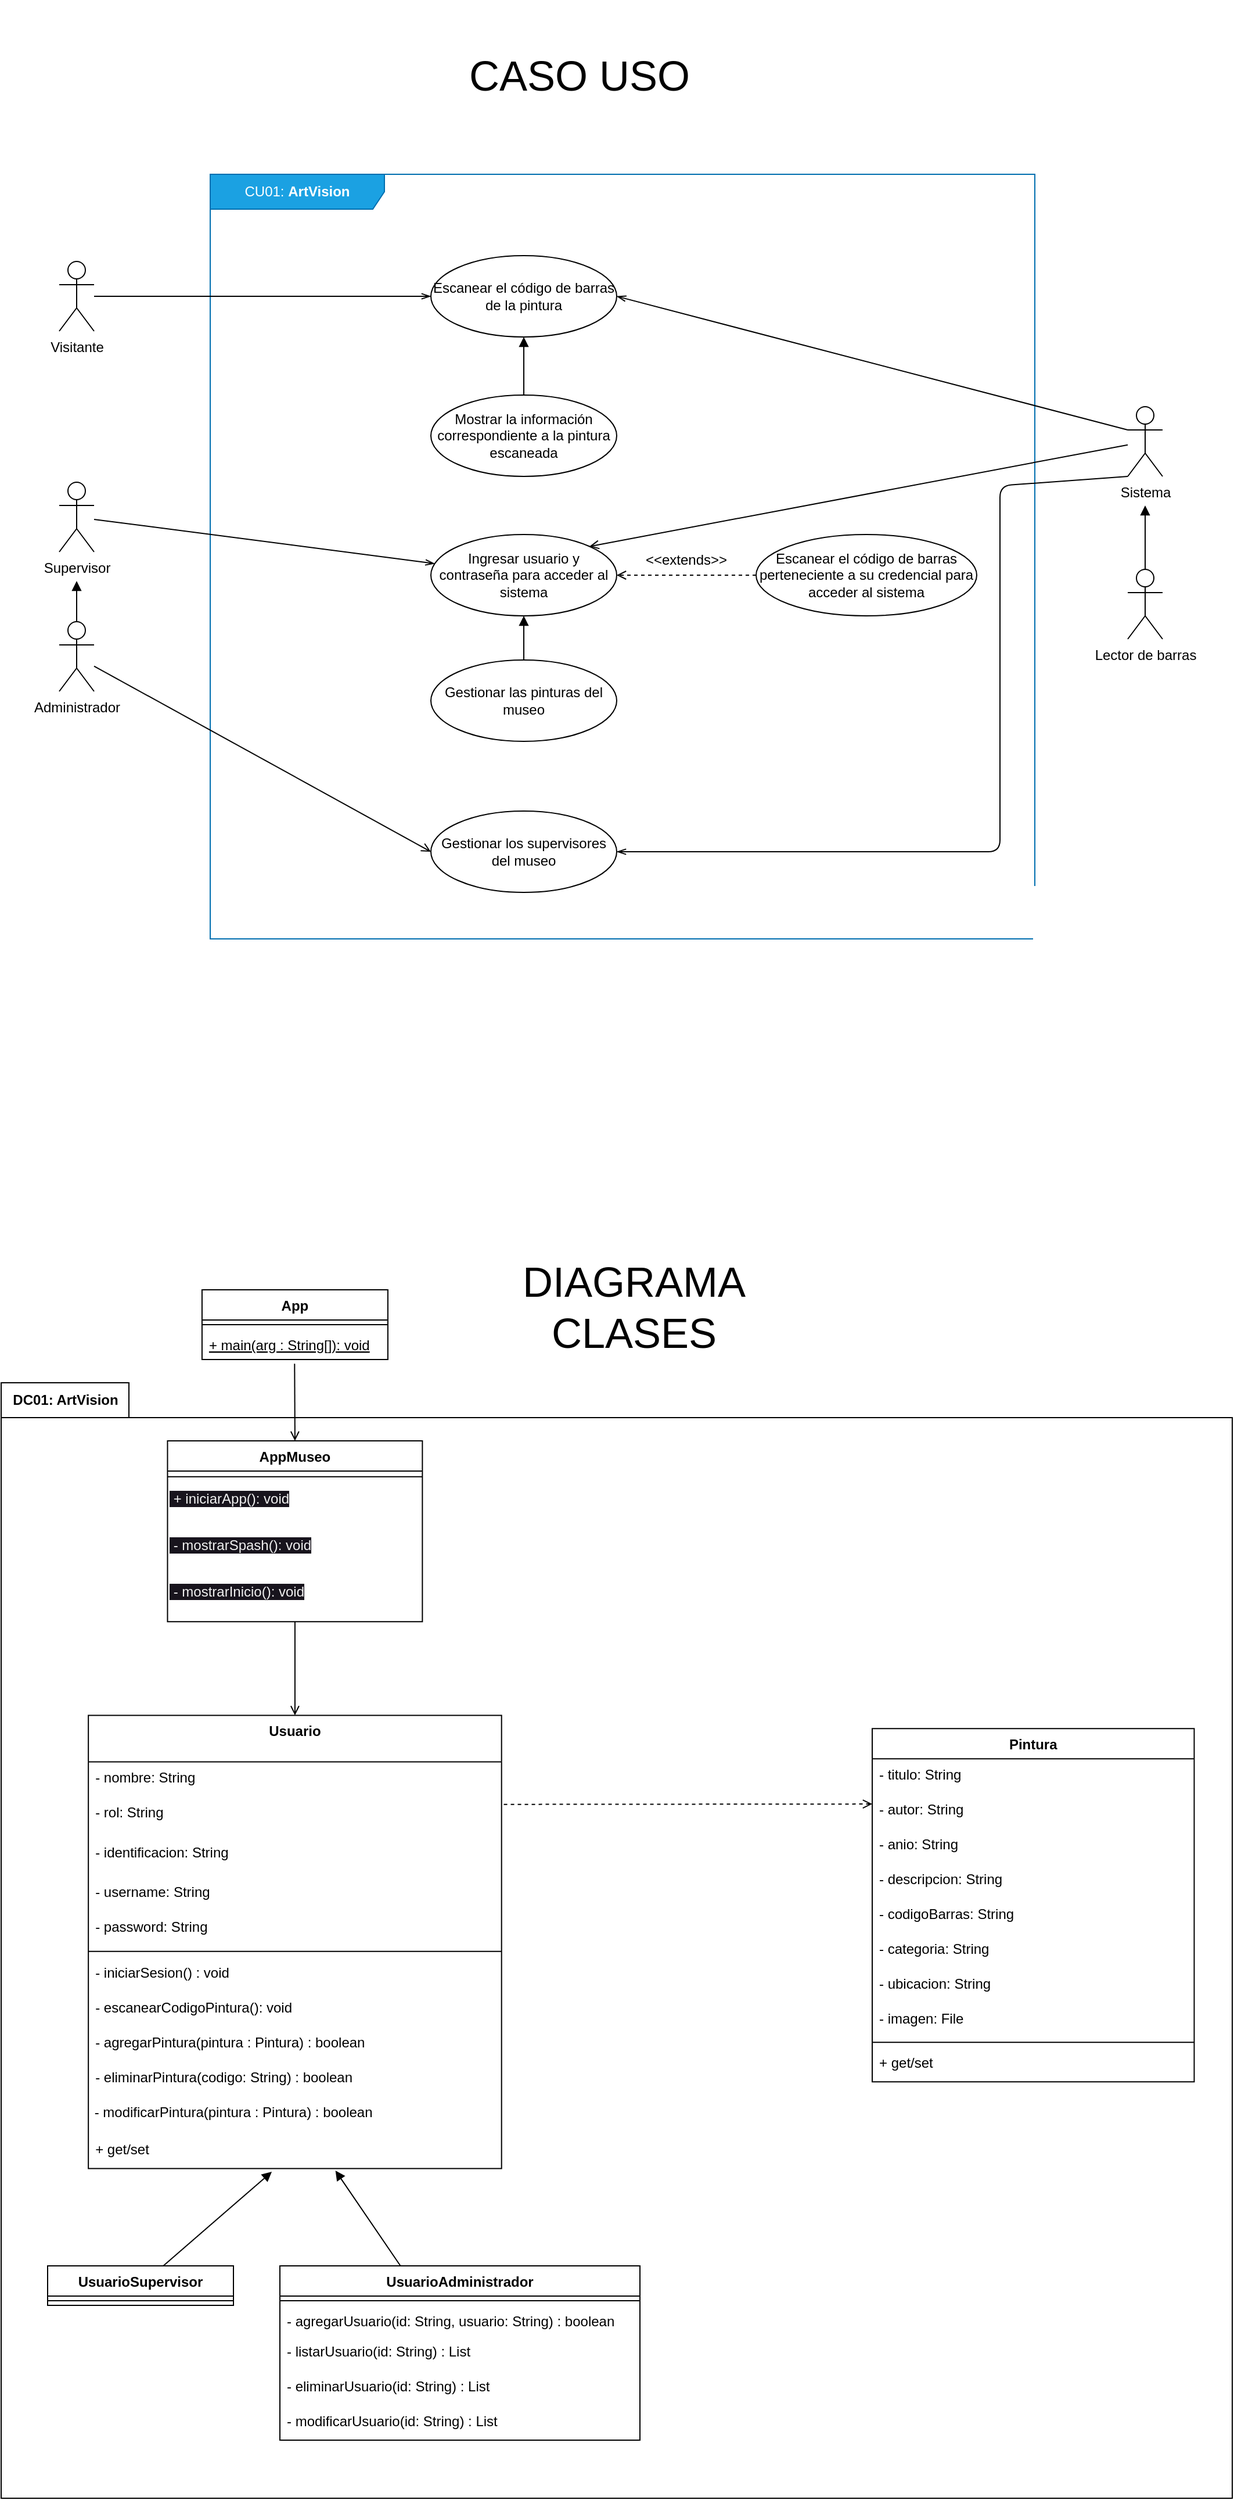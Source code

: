 <mxfile>
    <diagram id="gi0-rPl1ktNSRZwl2lJJ" name="Page-1">
        <mxGraphModel dx="6567" dy="6040" grid="1" gridSize="10" guides="1" tooltips="1" connect="1" arrows="1" fold="1" page="1" pageScale="1" pageWidth="850" pageHeight="1100" math="0" shadow="0">
            <root>
                <mxCell id="0"/>
                <mxCell id="1" parent="0"/>
                <mxCell id="2" value="&lt;span style=&quot;font-size: 36px;&quot;&gt;CASO USO&lt;/span&gt;" style="text;html=1;strokeColor=none;fillColor=none;align=center;verticalAlign=middle;whiteSpace=wrap;rounded=0;" parent="1" vertex="1">
                    <mxGeometry x="3977.68" y="-2040" width="270" height="130" as="geometry"/>
                </mxCell>
                <mxCell id="3" value="CU01:&amp;nbsp;&lt;span style=&quot;font-weight: 700;&quot;&gt;ArtVision&lt;/span&gt;" style="shape=umlFrame;whiteSpace=wrap;html=1;width=150;height=30;fillColor=#1ba1e2;fontColor=#ffffff;strokeColor=#006EAF;" parent="1" vertex="1">
                    <mxGeometry x="3795" y="-1890" width="710" height="658" as="geometry"/>
                </mxCell>
                <mxCell id="4" style="edgeStyle=none;html=1;entryX=0;entryY=0.5;entryDx=0;entryDy=0;endArrow=openThin;endFill=0;" parent="1" source="5" target="11" edge="1">
                    <mxGeometry relative="1" as="geometry">
                        <mxPoint x="3780" y="-1760" as="targetPoint"/>
                    </mxGeometry>
                </mxCell>
                <mxCell id="5" value="Visitante" style="shape=umlActor;verticalLabelPosition=bottom;verticalAlign=top;html=1;" parent="1" vertex="1">
                    <mxGeometry x="3665" y="-1815" width="30" height="60" as="geometry"/>
                </mxCell>
                <mxCell id="6" style="edgeStyle=none;html=1;exitX=0.5;exitY=0.5;exitDx=0;exitDy=0;exitPerimeter=0;endArrow=block;endFill=1;" parent="1" source="8" edge="1">
                    <mxGeometry relative="1" as="geometry">
                        <mxPoint x="3680" y="-1540" as="targetPoint"/>
                    </mxGeometry>
                </mxCell>
                <mxCell id="7" style="edgeStyle=none;html=1;entryX=0;entryY=0.5;entryDx=0;entryDy=0;endArrow=open;endFill=0;" parent="1" source="8" target="15" edge="1">
                    <mxGeometry relative="1" as="geometry"/>
                </mxCell>
                <mxCell id="8" value="Administrador" style="shape=umlActor;verticalLabelPosition=bottom;verticalAlign=top;html=1;" parent="1" vertex="1">
                    <mxGeometry x="3665" y="-1505" width="30" height="60" as="geometry"/>
                </mxCell>
                <mxCell id="9" style="edgeStyle=none;html=1;endArrow=openThin;endFill=0;" parent="1" source="10" target="12" edge="1">
                    <mxGeometry relative="1" as="geometry"/>
                </mxCell>
                <mxCell id="10" value="Supervisor" style="shape=umlActor;verticalLabelPosition=bottom;verticalAlign=top;html=1;" parent="1" vertex="1">
                    <mxGeometry x="3665" y="-1625" width="30" height="60" as="geometry"/>
                </mxCell>
                <mxCell id="11" value="Escanear el código de barras de la pintura" style="ellipse;whiteSpace=wrap;html=1;" parent="1" vertex="1">
                    <mxGeometry x="3985" y="-1820" width="160" height="70" as="geometry"/>
                </mxCell>
                <mxCell id="12" value="Ingresar usuario y contraseña para acceder al sistema" style="ellipse;whiteSpace=wrap;html=1;" parent="1" vertex="1">
                    <mxGeometry x="3985" y="-1580" width="160" height="70" as="geometry"/>
                </mxCell>
                <mxCell id="13" style="edgeStyle=none;html=1;endArrow=block;endFill=1;" parent="1" source="14" target="12" edge="1">
                    <mxGeometry relative="1" as="geometry"/>
                </mxCell>
                <mxCell id="14" value="Gestionar las pinturas del museo" style="ellipse;whiteSpace=wrap;html=1;" parent="1" vertex="1">
                    <mxGeometry x="3985" y="-1472" width="160" height="70" as="geometry"/>
                </mxCell>
                <mxCell id="15" value="Gestionar los supervisores del museo" style="ellipse;whiteSpace=wrap;html=1;" parent="1" vertex="1">
                    <mxGeometry x="3985" y="-1342" width="160" height="70" as="geometry"/>
                </mxCell>
                <mxCell id="16" style="edgeStyle=none;html=1;exitX=0;exitY=0.333;exitDx=0;exitDy=0;exitPerimeter=0;entryX=1;entryY=0.5;entryDx=0;entryDy=0;endArrow=openThin;endFill=0;" parent="1" source="19" target="11" edge="1">
                    <mxGeometry relative="1" as="geometry">
                        <mxPoint x="4485" y="-1655" as="targetPoint"/>
                    </mxGeometry>
                </mxCell>
                <mxCell id="17" style="edgeStyle=none;html=1;entryX=1;entryY=0.5;entryDx=0;entryDy=0;endArrow=openThin;endFill=0;exitX=0;exitY=1;exitDx=0;exitDy=0;exitPerimeter=0;" parent="1" source="19" target="15" edge="1">
                    <mxGeometry relative="1" as="geometry">
                        <Array as="points">
                            <mxPoint x="4475" y="-1622"/>
                            <mxPoint x="4475" y="-1307"/>
                        </Array>
                    </mxGeometry>
                </mxCell>
                <mxCell id="18" style="edgeStyle=none;html=1;entryX=1;entryY=0;entryDx=0;entryDy=0;endArrow=open;endFill=0;" parent="1" source="19" target="12" edge="1">
                    <mxGeometry relative="1" as="geometry"/>
                </mxCell>
                <mxCell id="19" value="Sistema" style="shape=umlActor;verticalLabelPosition=bottom;verticalAlign=top;html=1;" parent="1" vertex="1">
                    <mxGeometry x="4585" y="-1690" width="30" height="60" as="geometry"/>
                </mxCell>
                <mxCell id="20" style="edgeStyle=none;html=1;endArrow=block;endFill=1;" parent="1" source="21" edge="1">
                    <mxGeometry relative="1" as="geometry">
                        <mxPoint x="4600" y="-1605" as="targetPoint"/>
                    </mxGeometry>
                </mxCell>
                <mxCell id="21" value="Lector de barras" style="shape=umlActor;verticalLabelPosition=bottom;verticalAlign=top;html=1;" parent="1" vertex="1">
                    <mxGeometry x="4585" y="-1550" width="30" height="60" as="geometry"/>
                </mxCell>
                <mxCell id="22" style="edgeStyle=none;html=1;entryX=0.5;entryY=1;entryDx=0;entryDy=0;endArrow=block;endFill=1;" parent="1" source="23" target="11" edge="1">
                    <mxGeometry relative="1" as="geometry"/>
                </mxCell>
                <mxCell id="23" value="Mostrar la información correspondiente a la pintura escaneada" style="ellipse;whiteSpace=wrap;html=1;" parent="1" vertex="1">
                    <mxGeometry x="3985" y="-1700" width="160" height="70" as="geometry"/>
                </mxCell>
                <mxCell id="24" style="edgeStyle=none;html=1;entryX=1;entryY=0.5;entryDx=0;entryDy=0;endArrow=open;endFill=0;dashed=1;" parent="1" source="25" target="12" edge="1">
                    <mxGeometry relative="1" as="geometry"/>
                </mxCell>
                <mxCell id="25" value="Escanear el código de barras perteneciente a su credencial para acceder al sistema" style="ellipse;whiteSpace=wrap;html=1;" parent="1" vertex="1">
                    <mxGeometry x="4265" y="-1580" width="190" height="70" as="geometry"/>
                </mxCell>
                <mxCell id="26" value="&amp;lt;&amp;lt;extends&amp;gt;&amp;gt;" style="text;html=1;strokeColor=none;fillColor=none;align=center;verticalAlign=middle;whiteSpace=wrap;rounded=0;" parent="1" vertex="1">
                    <mxGeometry x="4175" y="-1573" width="60" height="30" as="geometry"/>
                </mxCell>
                <mxCell id="27" value="DC01: ArtVision" style="shape=folder;fontStyle=1;tabWidth=110;tabHeight=30;tabPosition=left;html=1;boundedLbl=1;labelInHeader=1;container=1;collapsible=0;" parent="1" vertex="1">
                    <mxGeometry x="3615" y="-850" width="1060" height="960" as="geometry"/>
                </mxCell>
                <mxCell id="28" value="" style="html=1;strokeColor=none;resizeWidth=1;resizeHeight=1;fillColor=none;part=1;connectable=0;allowArrows=0;deletable=0;" parent="27" vertex="1">
                    <mxGeometry width="1060" height="672.0" relative="1" as="geometry">
                        <mxPoint y="30" as="offset"/>
                    </mxGeometry>
                </mxCell>
                <mxCell id="29" style="edgeStyle=none;rounded=0;html=1;entryX=0.498;entryY=1.141;entryDx=0;entryDy=0;entryPerimeter=0;endArrow=none;endFill=0;exitX=0.5;exitY=0;exitDx=0;exitDy=0;startArrow=open;startFill=0;" parent="1" source="69" target="68" edge="1">
                    <mxGeometry relative="1" as="geometry">
                        <mxPoint x="3868" y="-740" as="sourcePoint"/>
                    </mxGeometry>
                </mxCell>
                <mxCell id="30" style="edgeStyle=none;html=1;entryX=0.5;entryY=1;entryDx=0;entryDy=0;endArrow=none;endFill=0;startArrow=open;startFill=0;" parent="1" source="31" target="73" edge="1">
                    <mxGeometry relative="1" as="geometry"/>
                </mxCell>
                <mxCell id="31" value="Usuario" style="swimlane;fontStyle=1;align=center;verticalAlign=top;childLayout=stackLayout;horizontal=1;startSize=40;horizontalStack=0;resizeParent=1;resizeParentMax=0;resizeLast=0;collapsible=1;marginBottom=0;" parent="1" vertex="1">
                    <mxGeometry x="3690.08" y="-563.784" width="355.76" height="390.0" as="geometry"/>
                </mxCell>
                <mxCell id="32" value="- nombre: String" style="text;strokeColor=none;fillColor=none;align=left;verticalAlign=top;spacingLeft=4;spacingRight=4;overflow=hidden;rotatable=0;points=[[0,0.5],[1,0.5]];portConstraint=eastwest;" parent="31" vertex="1">
                    <mxGeometry y="40" width="355.76" height="30" as="geometry"/>
                </mxCell>
                <mxCell id="33" value="- rol: String" style="text;strokeColor=none;fillColor=none;align=left;verticalAlign=top;spacingLeft=4;spacingRight=4;overflow=hidden;rotatable=0;points=[[0,0.5],[1,0.5]];portConstraint=eastwest;" parent="31" vertex="1">
                    <mxGeometry y="70" width="355.76" height="34.17" as="geometry"/>
                </mxCell>
                <mxCell id="34" value="- identificacion: String" style="text;strokeColor=none;fillColor=none;align=left;verticalAlign=top;spacingLeft=4;spacingRight=4;overflow=hidden;rotatable=0;points=[[0,0.5],[1,0.5]];portConstraint=eastwest;" parent="31" vertex="1">
                    <mxGeometry y="104.17" width="355.76" height="34.17" as="geometry"/>
                </mxCell>
                <mxCell id="35" value="- username: String" style="text;strokeColor=none;fillColor=none;align=left;verticalAlign=top;spacingLeft=4;spacingRight=4;overflow=hidden;rotatable=0;points=[[0,0.5],[1,0.5]];portConstraint=eastwest;" parent="31" vertex="1">
                    <mxGeometry y="138.34" width="355.76" height="30" as="geometry"/>
                </mxCell>
                <mxCell id="36" value="- password: String" style="text;strokeColor=none;fillColor=none;align=left;verticalAlign=top;spacingLeft=4;spacingRight=4;overflow=hidden;rotatable=0;points=[[0,0.5],[1,0.5]];portConstraint=eastwest;" parent="31" vertex="1">
                    <mxGeometry y="168.34" width="355.76" height="30" as="geometry"/>
                </mxCell>
                <mxCell id="37" value="" style="line;strokeWidth=1;fillColor=none;align=left;verticalAlign=middle;spacingTop=-1;spacingLeft=3;spacingRight=3;rotatable=0;labelPosition=right;points=[];portConstraint=eastwest;strokeColor=inherit;" parent="31" vertex="1">
                    <mxGeometry y="198.34" width="355.76" height="9.67" as="geometry"/>
                </mxCell>
                <mxCell id="38" value="- iniciarSesion() : void" style="text;strokeColor=none;fillColor=none;align=left;verticalAlign=top;spacingLeft=4;spacingRight=4;overflow=hidden;rotatable=0;points=[[0,0.5],[1,0.5]];portConstraint=eastwest;" parent="31" vertex="1">
                    <mxGeometry y="208.01" width="355.76" height="30" as="geometry"/>
                </mxCell>
                <mxCell id="39" value="- escanearCodigoPintura(): void" style="text;strokeColor=none;fillColor=none;align=left;verticalAlign=top;spacingLeft=4;spacingRight=4;overflow=hidden;rotatable=0;points=[[0,0.5],[1,0.5]];portConstraint=eastwest;" parent="31" vertex="1">
                    <mxGeometry y="238.01" width="355.76" height="30" as="geometry"/>
                </mxCell>
                <mxCell id="40" value="- agregarPintura(pintura : Pintura) : boolean" style="text;strokeColor=none;fillColor=none;align=left;verticalAlign=top;spacingLeft=4;spacingRight=4;overflow=hidden;rotatable=0;points=[[0,0.5],[1,0.5]];portConstraint=eastwest;" parent="31" vertex="1">
                    <mxGeometry y="268.01" width="355.76" height="30" as="geometry"/>
                </mxCell>
                <mxCell id="41" value="- eliminarPintura(codigo: String) : boolean" style="text;strokeColor=none;fillColor=none;align=left;verticalAlign=top;spacingLeft=4;spacingRight=4;overflow=hidden;rotatable=0;points=[[0,0.5],[1,0.5]];portConstraint=eastwest;" parent="31" vertex="1">
                    <mxGeometry y="298.01" width="355.76" height="30" as="geometry"/>
                </mxCell>
                <mxCell id="42" value="&lt;span style=&quot;&quot;&gt;&amp;nbsp;- modificarPintura(pintura : Pintura) : boolean&lt;/span&gt;" style="text;whiteSpace=wrap;html=1;" parent="31" vertex="1">
                    <mxGeometry y="328.01" width="355.76" height="31.99" as="geometry"/>
                </mxCell>
                <mxCell id="43" value="+ get/set" style="text;strokeColor=none;fillColor=none;align=left;verticalAlign=top;spacingLeft=4;spacingRight=4;overflow=hidden;rotatable=0;points=[[0,0.5],[1,0.5]];portConstraint=eastwest;" parent="31" vertex="1">
                    <mxGeometry y="360.0" width="355.76" height="30" as="geometry"/>
                </mxCell>
                <mxCell id="44" style="edgeStyle=none;html=1;entryX=0.444;entryY=1.093;entryDx=0;entryDy=0;entryPerimeter=0;endArrow=block;endFill=1;" parent="1" source="45" target="43" edge="1">
                    <mxGeometry relative="1" as="geometry"/>
                </mxCell>
                <mxCell id="45" value="UsuarioSupervisor" style="swimlane;fontStyle=1;align=center;verticalAlign=top;childLayout=stackLayout;horizontal=1;startSize=26;horizontalStack=0;resizeParent=1;resizeParentMax=0;resizeLast=0;collapsible=1;marginBottom=0;" parent="1" vertex="1">
                    <mxGeometry x="3655" y="-90.0" width="160" height="34" as="geometry"/>
                </mxCell>
                <mxCell id="46" value="" style="line;strokeWidth=1;fillColor=none;align=left;verticalAlign=middle;spacingTop=-1;spacingLeft=3;spacingRight=3;rotatable=0;labelPosition=right;points=[];portConstraint=eastwest;strokeColor=inherit;" parent="45" vertex="1">
                    <mxGeometry y="26" width="160" height="8" as="geometry"/>
                </mxCell>
                <mxCell id="47" style="edgeStyle=none;html=1;entryX=0.598;entryY=1.059;entryDx=0;entryDy=0;entryPerimeter=0;endArrow=block;endFill=1;" parent="1" source="48" target="43" edge="1">
                    <mxGeometry relative="1" as="geometry"/>
                </mxCell>
                <mxCell id="48" value="UsuarioAdministrador" style="swimlane;fontStyle=1;align=center;verticalAlign=top;childLayout=stackLayout;horizontal=1;startSize=26;horizontalStack=0;resizeParent=1;resizeParentMax=0;resizeLast=0;collapsible=1;marginBottom=0;" parent="1" vertex="1">
                    <mxGeometry x="3855" y="-90.0" width="310" height="150" as="geometry"/>
                </mxCell>
                <mxCell id="49" value="" style="line;strokeWidth=1;fillColor=none;align=left;verticalAlign=middle;spacingTop=-1;spacingLeft=3;spacingRight=3;rotatable=0;labelPosition=right;points=[];portConstraint=eastwest;strokeColor=inherit;" parent="48" vertex="1">
                    <mxGeometry y="26" width="310" height="8" as="geometry"/>
                </mxCell>
                <mxCell id="50" value="- agregarUsuario(id: String, usuario: String) : boolean " style="text;strokeColor=none;fillColor=none;align=left;verticalAlign=top;spacingLeft=4;spacingRight=4;overflow=hidden;rotatable=0;points=[[0,0.5],[1,0.5]];portConstraint=eastwest;" parent="48" vertex="1">
                    <mxGeometry y="34" width="310" height="26" as="geometry"/>
                </mxCell>
                <mxCell id="51" value="- listarUsuario(id: String) : List" style="text;strokeColor=none;fillColor=none;align=left;verticalAlign=top;spacingLeft=4;spacingRight=4;overflow=hidden;rotatable=0;points=[[0,0.5],[1,0.5]];portConstraint=eastwest;" parent="48" vertex="1">
                    <mxGeometry y="60" width="310" height="30" as="geometry"/>
                </mxCell>
                <mxCell id="52" value="- eliminarUsuario(id: String) : List" style="text;strokeColor=none;fillColor=none;align=left;verticalAlign=top;spacingLeft=4;spacingRight=4;overflow=hidden;rotatable=0;points=[[0,0.5],[1,0.5]];portConstraint=eastwest;" parent="48" vertex="1">
                    <mxGeometry y="90" width="310" height="30" as="geometry"/>
                </mxCell>
                <mxCell id="53" value="- modificarUsuario(id: String) : List" style="text;strokeColor=none;fillColor=none;align=left;verticalAlign=top;spacingLeft=4;spacingRight=4;overflow=hidden;rotatable=0;points=[[0,0.5],[1,0.5]];portConstraint=eastwest;" parent="48" vertex="1">
                    <mxGeometry y="120" width="310" height="30" as="geometry"/>
                </mxCell>
                <mxCell id="54" style="edgeStyle=none;html=1;startArrow=open;startFill=0;endArrow=none;endFill=0;exitX=0;exitY=0.487;exitDx=0;exitDy=0;exitPerimeter=0;entryX=0.998;entryY=0.194;entryDx=0;entryDy=0;entryPerimeter=0;dashed=1;" parent="1" target="33" edge="1">
                    <mxGeometry relative="1" as="geometry">
                        <mxPoint x="4364.999" y="-487.45" as="sourcePoint"/>
                        <mxPoint x="4055" y="-480" as="targetPoint"/>
                    </mxGeometry>
                </mxCell>
                <mxCell id="55" value="Pintura" style="swimlane;fontStyle=1;align=center;verticalAlign=top;childLayout=stackLayout;horizontal=1;startSize=26;horizontalStack=0;resizeParent=1;resizeParentMax=0;resizeLast=0;collapsible=1;marginBottom=0;" parent="1" vertex="1">
                    <mxGeometry x="4364.999" y="-552.41" width="277.232" height="304" as="geometry"/>
                </mxCell>
                <mxCell id="56" value="- titulo: String" style="text;strokeColor=none;fillColor=none;align=left;verticalAlign=top;spacingLeft=4;spacingRight=4;overflow=hidden;rotatable=0;points=[[0,0.5],[1,0.5]];portConstraint=eastwest;" parent="55" vertex="1">
                    <mxGeometry y="26" width="277.232" height="30" as="geometry"/>
                </mxCell>
                <mxCell id="57" value="- autor: String" style="text;strokeColor=none;fillColor=none;align=left;verticalAlign=top;spacingLeft=4;spacingRight=4;overflow=hidden;rotatable=0;points=[[0,0.5],[1,0.5]];portConstraint=eastwest;" parent="55" vertex="1">
                    <mxGeometry y="56" width="277.232" height="30" as="geometry"/>
                </mxCell>
                <mxCell id="58" value="- anio: String" style="text;strokeColor=none;fillColor=none;align=left;verticalAlign=top;spacingLeft=4;spacingRight=4;overflow=hidden;rotatable=0;points=[[0,0.5],[1,0.5]];portConstraint=eastwest;" parent="55" vertex="1">
                    <mxGeometry y="86" width="277.232" height="30" as="geometry"/>
                </mxCell>
                <mxCell id="59" value="- descripcion: String" style="text;strokeColor=none;fillColor=none;align=left;verticalAlign=top;spacingLeft=4;spacingRight=4;overflow=hidden;rotatable=0;points=[[0,0.5],[1,0.5]];portConstraint=eastwest;" parent="55" vertex="1">
                    <mxGeometry y="116" width="277.232" height="30" as="geometry"/>
                </mxCell>
                <mxCell id="60" value="- codigoBarras: String" style="text;strokeColor=none;fillColor=none;align=left;verticalAlign=top;spacingLeft=4;spacingRight=4;overflow=hidden;rotatable=0;points=[[0,0.5],[1,0.5]];portConstraint=eastwest;" parent="55" vertex="1">
                    <mxGeometry y="146" width="277.232" height="30" as="geometry"/>
                </mxCell>
                <mxCell id="61" value="- categoria: String" style="text;strokeColor=none;fillColor=none;align=left;verticalAlign=top;spacingLeft=4;spacingRight=4;overflow=hidden;rotatable=0;points=[[0,0.5],[1,0.5]];portConstraint=eastwest;" parent="55" vertex="1">
                    <mxGeometry y="176" width="277.232" height="30" as="geometry"/>
                </mxCell>
                <mxCell id="62" value="- ubicacion: String" style="text;strokeColor=none;fillColor=none;align=left;verticalAlign=top;spacingLeft=4;spacingRight=4;overflow=hidden;rotatable=0;points=[[0,0.5],[1,0.5]];portConstraint=eastwest;" parent="55" vertex="1">
                    <mxGeometry y="206" width="277.232" height="30" as="geometry"/>
                </mxCell>
                <mxCell id="63" value="- imagen: File" style="text;strokeColor=none;fillColor=none;align=left;verticalAlign=top;spacingLeft=4;spacingRight=4;overflow=hidden;rotatable=0;points=[[0,0.5],[1,0.5]];portConstraint=eastwest;" parent="55" vertex="1">
                    <mxGeometry y="236" width="277.232" height="30" as="geometry"/>
                </mxCell>
                <mxCell id="64" value="" style="line;strokeWidth=1;fillColor=none;align=left;verticalAlign=middle;spacingTop=-1;spacingLeft=3;spacingRight=3;rotatable=0;labelPosition=right;points=[];portConstraint=eastwest;strokeColor=inherit;" parent="55" vertex="1">
                    <mxGeometry y="266" width="277.232" height="8" as="geometry"/>
                </mxCell>
                <mxCell id="65" value="+ get/set" style="text;strokeColor=none;fillColor=none;align=left;verticalAlign=top;spacingLeft=4;spacingRight=4;overflow=hidden;rotatable=0;points=[[0,0.5],[1,0.5]];portConstraint=eastwest;" parent="55" vertex="1">
                    <mxGeometry y="274" width="277.232" height="30" as="geometry"/>
                </mxCell>
                <mxCell id="66" value="App" style="swimlane;fontStyle=1;align=center;verticalAlign=top;childLayout=stackLayout;horizontal=1;startSize=26;horizontalStack=0;resizeParent=1;resizeParentMax=0;resizeLast=0;collapsible=1;marginBottom=0;" parent="1" vertex="1">
                    <mxGeometry x="3787.96" y="-930.0" width="160" height="60" as="geometry"/>
                </mxCell>
                <mxCell id="67" value="" style="line;strokeWidth=1;fillColor=none;align=left;verticalAlign=middle;spacingTop=-1;spacingLeft=3;spacingRight=3;rotatable=0;labelPosition=right;points=[];portConstraint=eastwest;strokeColor=inherit;" parent="66" vertex="1">
                    <mxGeometry y="26" width="160" height="8" as="geometry"/>
                </mxCell>
                <mxCell id="68" value="+ main(arg : String[]): void" style="text;strokeColor=none;fillColor=none;align=left;verticalAlign=top;spacingLeft=4;spacingRight=4;overflow=hidden;rotatable=0;points=[[0,0.5],[1,0.5]];portConstraint=eastwest;fontStyle=4" parent="66" vertex="1">
                    <mxGeometry y="34" width="160" height="26" as="geometry"/>
                </mxCell>
                <mxCell id="69" value="AppMuseo" style="swimlane;fontStyle=1;align=center;verticalAlign=top;childLayout=stackLayout;horizontal=1;startSize=26;horizontalStack=0;resizeParent=1;resizeParentMax=0;resizeLast=0;collapsible=1;marginBottom=0;" parent="1" vertex="1">
                    <mxGeometry x="3758.239" y="-800.001" width="219.44" height="155.67" as="geometry"/>
                </mxCell>
                <mxCell id="70" value="" style="line;strokeWidth=1;fillColor=none;align=left;verticalAlign=middle;spacingTop=-1;spacingLeft=3;spacingRight=3;rotatable=0;labelPosition=right;points=[];portConstraint=eastwest;strokeColor=inherit;" parent="69" vertex="1">
                    <mxGeometry y="26" width="219.44" height="9.67" as="geometry"/>
                </mxCell>
                <mxCell id="71" value="&lt;span style=&quot;color: rgb(240, 240, 240); font-family: Helvetica; font-size: 12px; font-style: normal; font-variant-ligatures: normal; font-variant-caps: normal; font-weight: 400; letter-spacing: normal; orphans: 2; text-align: left; text-indent: 0px; text-transform: none; widows: 2; word-spacing: 0px; -webkit-text-stroke-width: 0px; background-color: rgb(24, 20, 29); text-decoration-thickness: initial; text-decoration-style: initial; text-decoration-color: initial; float: none; display: inline !important;&quot;&gt;&amp;nbsp;+ iniciarApp(): void&lt;/span&gt;" style="text;whiteSpace=wrap;html=1;" parent="69" vertex="1">
                    <mxGeometry y="35.67" width="219.44" height="40" as="geometry"/>
                </mxCell>
                <mxCell id="72" value="&lt;span style=&quot;color: rgb(240, 240, 240); font-family: Helvetica; font-size: 12px; font-style: normal; font-variant-ligatures: normal; font-variant-caps: normal; font-weight: 400; letter-spacing: normal; orphans: 2; text-align: left; text-indent: 0px; text-transform: none; widows: 2; word-spacing: 0px; -webkit-text-stroke-width: 0px; background-color: rgb(24, 20, 29); text-decoration-thickness: initial; text-decoration-style: initial; text-decoration-color: initial; float: none; display: inline !important;&quot;&gt;&amp;nbsp;- mostrarSpash(): void&lt;/span&gt;" style="text;whiteSpace=wrap;html=1;" parent="69" vertex="1">
                    <mxGeometry y="75.67" width="219.44" height="40" as="geometry"/>
                </mxCell>
                <mxCell id="73" value="&lt;span style=&quot;color: rgb(240, 240, 240); font-family: Helvetica; font-size: 12px; font-style: normal; font-variant-ligatures: normal; font-variant-caps: normal; font-weight: 400; letter-spacing: normal; orphans: 2; text-align: left; text-indent: 0px; text-transform: none; widows: 2; word-spacing: 0px; -webkit-text-stroke-width: 0px; background-color: rgb(24, 20, 29); text-decoration-thickness: initial; text-decoration-style: initial; text-decoration-color: initial; float: none; display: inline !important;&quot;&gt;&amp;nbsp;- mostrarInicio(): void&lt;/span&gt;" style="text;whiteSpace=wrap;html=1;" parent="69" vertex="1">
                    <mxGeometry y="115.67" width="219.44" height="40" as="geometry"/>
                </mxCell>
                <mxCell id="74" value="&lt;span style=&quot;font-size: 36px;&quot;&gt;DIAGRAMA CLASES&lt;/span&gt;" style="text;html=1;strokeColor=none;fillColor=none;align=center;verticalAlign=middle;whiteSpace=wrap;rounded=0;" parent="1" vertex="1">
                    <mxGeometry x="4025" y="-980" width="270" height="130" as="geometry"/>
                </mxCell>
            </root>
        </mxGraphModel>
    </diagram>
    <diagram id="iqoMWILoPH4mZ9Oii0-y" name="DiagramaDeClases">
        <mxGraphModel dx="-3282" dy="2586" grid="1" gridSize="10" guides="1" tooltips="1" connect="1" arrows="1" fold="1" page="1" pageScale="1" pageWidth="1100" pageHeight="850" math="0" shadow="0">
            <root>
                <mxCell id="0"/>
                <mxCell id="1" parent="0"/>
                <mxCell id="hwCkGS7di-JhMMf5Yj4y-1" value="DC01: ArtVision" style="shape=folder;fontStyle=1;tabWidth=140;tabHeight=30;tabPosition=left;html=1;boundedLbl=1;labelInHeader=1;container=1;collapsible=0;" vertex="1" parent="1">
                    <mxGeometry x="4830" y="-740" width="2730" height="2690" as="geometry"/>
                </mxCell>
                <mxCell id="hwCkGS7di-JhMMf5Yj4y-2" value="" style="html=1;strokeColor=none;resizeWidth=1;resizeHeight=1;fillColor=none;part=1;connectable=0;allowArrows=0;deletable=0;" vertex="1" parent="hwCkGS7di-JhMMf5Yj4y-1">
                    <mxGeometry width="2730" height="1913.338" relative="1" as="geometry">
                        <mxPoint as="offset"/>
                    </mxGeometry>
                </mxCell>
                <mxCell id="hwCkGS7di-JhMMf5Yj4y-3" value="BusinessLogic" style="shape=folder;fontStyle=1;tabWidth=110;tabHeight=30;tabPosition=left;html=1;boundedLbl=1;labelInHeader=1;container=1;collapsible=0;whiteSpace=wrap;" vertex="1" parent="1">
                    <mxGeometry x="4972.68" y="1040" width="2467.32" height="830" as="geometry"/>
                </mxCell>
                <mxCell id="hwCkGS7di-JhMMf5Yj4y-4" value="" style="html=1;strokeColor=none;resizeWidth=1;resizeHeight=1;fillColor=none;part=1;connectable=0;allowArrows=0;deletable=0;whiteSpace=wrap;" vertex="1" parent="hwCkGS7di-JhMMf5Yj4y-3">
                    <mxGeometry width="2467.32" height="581.0" relative="1" as="geometry">
                        <mxPoint y="30" as="offset"/>
                    </mxGeometry>
                </mxCell>
                <mxCell id="hwCkGS7di-JhMMf5Yj4y-5" value="entities" style="shape=folder;fontStyle=1;tabWidth=110;tabHeight=30;tabPosition=left;html=1;boundedLbl=1;labelInHeader=1;container=1;collapsible=0;whiteSpace=wrap;" vertex="1" parent="1">
                    <mxGeometry x="5030" y="1120" width="2360" height="690" as="geometry"/>
                </mxCell>
                <mxCell id="hwCkGS7di-JhMMf5Yj4y-6" value="" style="html=1;strokeColor=none;resizeWidth=1;resizeHeight=1;fillColor=none;part=1;connectable=0;allowArrows=0;deletable=0;whiteSpace=wrap;" vertex="1" parent="hwCkGS7di-JhMMf5Yj4y-5">
                    <mxGeometry width="2360" height="483.0" relative="1" as="geometry">
                        <mxPoint y="30" as="offset"/>
                    </mxGeometry>
                </mxCell>
                <mxCell id="hwCkGS7di-JhMMf5Yj4y-7" value="commonPanel" style="shape=folder;fontStyle=1;tabWidth=110;tabHeight=30;tabPosition=left;html=1;boundedLbl=1;labelInHeader=1;container=1;collapsible=0;whiteSpace=wrap;" vertex="1" parent="1">
                    <mxGeometry x="5312.68" y="-660" width="1127.32" height="500" as="geometry"/>
                </mxCell>
                <mxCell id="hwCkGS7di-JhMMf5Yj4y-8" value="adminPanel" style="shape=folder;fontStyle=1;tabWidth=110;tabHeight=30;tabPosition=left;html=1;boundedLbl=1;labelInHeader=1;container=1;collapsible=0;whiteSpace=wrap;" vertex="1" parent="1">
                    <mxGeometry x="4940" y="-50" width="1120" height="730" as="geometry"/>
                </mxCell>
                <mxCell id="hwCkGS7di-JhMMf5Yj4y-9" value="" style="html=1;strokeColor=none;resizeWidth=1;resizeHeight=1;fillColor=none;part=1;connectable=0;allowArrows=0;deletable=0;whiteSpace=wrap;" vertex="1" parent="hwCkGS7di-JhMMf5Yj4y-8">
                    <mxGeometry width="1120" height="511" relative="1" as="geometry">
                        <mxPoint y="30" as="offset"/>
                    </mxGeometry>
                </mxCell>
                <mxCell id="hwCkGS7di-JhMMf5Yj4y-10" value="AdminPanel" style="swimlane;fontStyle=1;align=center;verticalAlign=top;childLayout=stackLayout;horizontal=1;startSize=26;horizontalStack=0;resizeParent=1;resizeParentMax=0;resizeLast=0;collapsible=1;marginBottom=0;fillColor=#a20025;fontColor=#ffffff;strokeColor=#6F0000;" vertex="1" parent="hwCkGS7di-JhMMf5Yj4y-8">
                    <mxGeometry x="600" y="80" width="490" height="610" as="geometry"/>
                </mxCell>
                <mxCell id="hwCkGS7di-JhMMf5Yj4y-11" value="- usuarioPanel: UsuarioPanel" style="text;strokeColor=none;fillColor=none;align=left;verticalAlign=top;spacingLeft=4;spacingRight=4;overflow=hidden;rotatable=0;points=[[0,0.5],[1,0.5]];portConstraint=eastwest;" vertex="1" parent="hwCkGS7di-JhMMf5Yj4y-10">
                    <mxGeometry y="26" width="490" height="36" as="geometry"/>
                </mxCell>
                <mxCell id="hwCkGS7di-JhMMf5Yj4y-12" value="- pinturaPanel: PinturaPanel" style="text;strokeColor=none;fillColor=none;align=left;verticalAlign=top;spacingLeft=4;spacingRight=4;overflow=hidden;rotatable=0;points=[[0,0.5],[1,0.5]];portConstraint=eastwest;" vertex="1" parent="hwCkGS7di-JhMMf5Yj4y-10">
                    <mxGeometry y="62" width="490" height="36" as="geometry"/>
                </mxCell>
                <mxCell id="hwCkGS7di-JhMMf5Yj4y-13" value="- mainPanel: JPanel" style="text;strokeColor=none;fillColor=none;align=left;verticalAlign=top;spacingLeft=4;spacingRight=4;overflow=hidden;rotatable=0;points=[[0,0.5],[1,0.5]];portConstraint=eastwest;" vertex="1" parent="hwCkGS7di-JhMMf5Yj4y-10">
                    <mxGeometry y="98" width="490" height="36" as="geometry"/>
                </mxCell>
                <mxCell id="hwCkGS7di-JhMMf5Yj4y-14" value="- sidebar: JPanel" style="text;strokeColor=none;fillColor=none;align=left;verticalAlign=top;spacingLeft=4;spacingRight=4;overflow=hidden;rotatable=0;points=[[0,0.5],[1,0.5]];portConstraint=eastwest;" vertex="1" parent="hwCkGS7di-JhMMf5Yj4y-10">
                    <mxGeometry y="134" width="490" height="36" as="geometry"/>
                </mxCell>
                <mxCell id="hwCkGS7di-JhMMf5Yj4y-15" value="- toggleButton: JButton" style="text;strokeColor=none;fillColor=none;align=left;verticalAlign=top;spacingLeft=4;spacingRight=4;overflow=hidden;rotatable=0;points=[[0,0.5],[1,0.5]];portConstraint=eastwest;" vertex="1" parent="hwCkGS7di-JhMMf5Yj4y-10">
                    <mxGeometry y="170" width="490" height="36" as="geometry"/>
                </mxCell>
                <mxCell id="hwCkGS7di-JhMMf5Yj4y-16" value="- sidebarVisible: boolean" style="text;strokeColor=none;fillColor=none;align=left;verticalAlign=top;spacingLeft=4;spacingRight=4;overflow=hidden;rotatable=0;points=[[0,0.5],[1,0.5]];portConstraint=eastwest;" vertex="1" parent="hwCkGS7di-JhMMf5Yj4y-10">
                    <mxGeometry y="206" width="490" height="36" as="geometry"/>
                </mxCell>
                <mxCell id="hwCkGS7di-JhMMf5Yj4y-17" value="- btnVolver: JButton" style="text;strokeColor=none;fillColor=none;align=left;verticalAlign=top;spacingLeft=4;spacingRight=4;overflow=hidden;rotatable=0;points=[[0,0.5],[1,0.5]];portConstraint=eastwest;" vertex="1" parent="hwCkGS7di-JhMMf5Yj4y-10">
                    <mxGeometry y="242" width="490" height="36" as="geometry"/>
                </mxCell>
                <mxCell id="hwCkGS7di-JhMMf5Yj4y-18" value="" style="line;strokeWidth=1;fillColor=none;align=left;verticalAlign=middle;spacingTop=-1;spacingLeft=3;spacingRight=3;rotatable=0;labelPosition=right;points=[];portConstraint=eastwest;strokeColor=inherit;" vertex="1" parent="hwCkGS7di-JhMMf5Yj4y-10">
                    <mxGeometry y="278" width="490" height="8" as="geometry"/>
                </mxCell>
                <mxCell id="hwCkGS7di-JhMMf5Yj4y-19" value="+ AdminPanel(parentFrame: JFrame, rol: String)" style="text;strokeColor=none;fillColor=none;align=left;verticalAlign=top;spacingLeft=4;spacingRight=4;overflow=hidden;rotatable=0;points=[[0,0.5],[1,0.5]];portConstraint=eastwest;" vertex="1" parent="hwCkGS7di-JhMMf5Yj4y-10">
                    <mxGeometry y="286" width="490" height="36" as="geometry"/>
                </mxCell>
                <mxCell id="hwCkGS7di-JhMMf5Yj4y-20" value="# paintComponent(g: Graphics): void" style="text;strokeColor=none;fillColor=none;align=left;verticalAlign=top;spacingLeft=4;spacingRight=4;overflow=hidden;rotatable=0;points=[[0,0.5],[1,0.5]];portConstraint=eastwest;" vertex="1" parent="hwCkGS7di-JhMMf5Yj4y-10">
                    <mxGeometry y="322" width="490" height="36" as="geometry"/>
                </mxCell>
                <mxCell id="hwCkGS7di-JhMMf5Yj4y-21" value="- createSidebar(): JPanel" style="text;strokeColor=none;fillColor=none;align=left;verticalAlign=top;spacingLeft=4;spacingRight=4;overflow=hidden;rotatable=0;points=[[0,0.5],[1,0.5]];portConstraint=eastwest;" vertex="1" parent="hwCkGS7di-JhMMf5Yj4y-10">
                    <mxGeometry y="358" width="490" height="36" as="geometry"/>
                </mxCell>
                <mxCell id="hwCkGS7di-JhMMf5Yj4y-22" value="+ mostrarUsuarios():  void" style="text;strokeColor=none;fillColor=none;align=left;verticalAlign=top;spacingLeft=4;spacingRight=4;overflow=hidden;rotatable=0;points=[[0,0.5],[1,0.5]];portConstraint=eastwest;" vertex="1" parent="hwCkGS7di-JhMMf5Yj4y-10">
                    <mxGeometry y="394" width="490" height="36" as="geometry"/>
                </mxCell>
                <mxCell id="hwCkGS7di-JhMMf5Yj4y-23" value="+ mostrarPinturas():  void" style="text;strokeColor=none;fillColor=none;align=left;verticalAlign=top;spacingLeft=4;spacingRight=4;overflow=hidden;rotatable=0;points=[[0,0.5],[1,0.5]];portConstraint=eastwest;" vertex="1" parent="hwCkGS7di-JhMMf5Yj4y-10">
                    <mxGeometry y="430" width="490" height="36" as="geometry"/>
                </mxCell>
                <mxCell id="hwCkGS7di-JhMMf5Yj4y-24" value="+ mostrarInicio():  void" style="text;strokeColor=none;fillColor=none;align=left;verticalAlign=top;spacingLeft=4;spacingRight=4;overflow=hidden;rotatable=0;points=[[0,0.5],[1,0.5]];portConstraint=eastwest;" vertex="1" parent="hwCkGS7di-JhMMf5Yj4y-10">
                    <mxGeometry y="466" width="490" height="36" as="geometry"/>
                </mxCell>
                <mxCell id="hwCkGS7di-JhMMf5Yj4y-25" value="- toggleSidebar(): void" style="text;strokeColor=none;fillColor=none;align=left;verticalAlign=top;spacingLeft=4;spacingRight=4;overflow=hidden;rotatable=0;points=[[0,0.5],[1,0.5]];portConstraint=eastwest;" vertex="1" parent="hwCkGS7di-JhMMf5Yj4y-10">
                    <mxGeometry y="502" width="490" height="36" as="geometry"/>
                </mxCell>
                <mxCell id="hwCkGS7di-JhMMf5Yj4y-26" value="- cargarImagen(ruta: String): Image" style="text;strokeColor=none;fillColor=none;align=left;verticalAlign=top;spacingLeft=4;spacingRight=4;overflow=hidden;rotatable=0;points=[[0,0.5],[1,0.5]];portConstraint=eastwest;" vertex="1" parent="hwCkGS7di-JhMMf5Yj4y-10">
                    <mxGeometry y="538" width="490" height="36" as="geometry"/>
                </mxCell>
                <mxCell id="hwCkGS7di-JhMMf5Yj4y-27" value="- volver(): void" style="text;strokeColor=none;fillColor=none;align=left;verticalAlign=top;spacingLeft=4;spacingRight=4;overflow=hidden;rotatable=0;points=[[0,0.5],[1,0.5]];portConstraint=eastwest;" vertex="1" parent="hwCkGS7di-JhMMf5Yj4y-10">
                    <mxGeometry y="574" width="490" height="36" as="geometry"/>
                </mxCell>
                <mxCell id="hwCkGS7di-JhMMf5Yj4y-28" value="PinturaPanel" style="shape=folder;fontStyle=1;tabWidth=110;tabHeight=30;tabPosition=left;html=1;boundedLbl=1;labelInHeader=1;container=1;collapsible=0;whiteSpace=wrap;" vertex="1" parent="1">
                    <mxGeometry x="6740" y="-60" width="590" height="970" as="geometry"/>
                </mxCell>
                <mxCell id="hwCkGS7di-JhMMf5Yj4y-29" value="" style="html=1;strokeColor=none;resizeWidth=1;resizeHeight=1;fillColor=none;part=1;connectable=0;allowArrows=0;deletable=0;whiteSpace=wrap;" vertex="1" parent="hwCkGS7di-JhMMf5Yj4y-28">
                    <mxGeometry width="590" height="679.0" relative="1" as="geometry">
                        <mxPoint y="30" as="offset"/>
                    </mxGeometry>
                </mxCell>
                <mxCell id="hwCkGS7di-JhMMf5Yj4y-30" style="edgeStyle=none;html=1;entryX=0.5;entryY=0;entryDx=0;entryDy=0;exitX=0.256;exitY=0.969;exitDx=0;exitDy=0;exitPerimeter=0;endArrow=open;endFill=0;" edge="1" parent="1" source="hwCkGS7di-JhMMf5Yj4y-81" target="hwCkGS7di-JhMMf5Yj4y-128">
                    <mxGeometry relative="1" as="geometry">
                        <Array as="points">
                            <mxPoint x="6278" y="930"/>
                            <mxPoint x="5540" y="930"/>
                        </Array>
                    </mxGeometry>
                </mxCell>
                <mxCell id="hwCkGS7di-JhMMf5Yj4y-31" value="UsuarioPanel" style="shape=folder;fontStyle=1;tabWidth=110;tabHeight=30;tabPosition=left;html=1;boundedLbl=1;labelInHeader=1;container=1;collapsible=0;whiteSpace=wrap;" vertex="1" parent="1">
                    <mxGeometry x="6130" y="-50" width="520" height="790" as="geometry"/>
                </mxCell>
                <mxCell id="hwCkGS7di-JhMMf5Yj4y-32" value="" style="html=1;strokeColor=none;resizeWidth=1;resizeHeight=1;fillColor=none;part=1;connectable=0;allowArrows=0;deletable=0;whiteSpace=wrap;" vertex="1" parent="hwCkGS7di-JhMMf5Yj4y-31">
                    <mxGeometry width="520" height="553" relative="1" as="geometry">
                        <mxPoint y="30" as="offset"/>
                    </mxGeometry>
                </mxCell>
                <mxCell id="hwCkGS7di-JhMMf5Yj4y-33" style="edgeStyle=none;rounded=0;html=1;entryX=0.498;entryY=1.141;entryDx=0;entryDy=0;entryPerimeter=0;endArrow=open;endFill=0;" edge="1" parent="1" target="hwCkGS7di-JhMMf5Yj4y-49">
                    <mxGeometry relative="1" as="geometry">
                        <mxPoint x="5137.581" y="-610.001" as="sourcePoint"/>
                    </mxGeometry>
                </mxCell>
                <mxCell id="hwCkGS7di-JhMMf5Yj4y-34" style="edgeStyle=none;html=1;entryX=0.5;entryY=0;entryDx=0;entryDy=0;endArrow=open;endFill=0;exitX=0.75;exitY=0;exitDx=0;exitDy=0;" edge="1" parent="1" target="hwCkGS7di-JhMMf5Yj4y-37">
                    <mxGeometry relative="1" as="geometry">
                        <mxPoint x="5192.539" y="-610.001" as="sourcePoint"/>
                        <Array as="points">
                            <mxPoint x="5193" y="-680"/>
                            <mxPoint x="5848" y="-680"/>
                        </Array>
                    </mxGeometry>
                </mxCell>
                <mxCell id="hwCkGS7di-JhMMf5Yj4y-35" style="edgeStyle=none;html=1;entryX=0;entryY=0.5;entryDx=0;entryDy=0;endArrow=open;endFill=0;" edge="1" parent="1" source="hwCkGS7di-JhMMf5Yj4y-37">
                    <mxGeometry relative="1" as="geometry">
                        <mxPoint x="6100" y="-454" as="targetPoint"/>
                    </mxGeometry>
                </mxCell>
                <mxCell id="hwCkGS7di-JhMMf5Yj4y-36" style="edgeStyle=none;html=1;entryX=0.5;entryY=0;entryDx=0;entryDy=0;endArrow=open;endFill=0;exitX=0.466;exitY=0.921;exitDx=0;exitDy=0;exitPerimeter=0;" edge="1" parent="1" target="hwCkGS7di-JhMMf5Yj4y-51">
                    <mxGeometry relative="1" as="geometry">
                        <mxPoint x="5839.762" y="-291.844" as="sourcePoint"/>
                        <mxPoint x="5230" y="33.0" as="targetPoint"/>
                        <Array as="points">
                            <mxPoint x="5840" y="-110"/>
                            <mxPoint x="5230" y="-110"/>
                        </Array>
                    </mxGeometry>
                </mxCell>
                <mxCell id="hwCkGS7di-JhMMf5Yj4y-37" value="InicioPanel" style="swimlane;fontStyle=1;align=center;verticalAlign=top;childLayout=stackLayout;horizontal=1;startSize=26;horizontalStack=0;resizeParent=1;resizeParentMax=0;resizeLast=0;collapsible=1;marginBottom=0;fillColor=#60a917;fontColor=#ffffff;strokeColor=#2D7600;" vertex="1" parent="1">
                    <mxGeometry x="5730" y="-614" width="235.54" height="322" as="geometry"/>
                </mxCell>
                <mxCell id="hwCkGS7di-JhMMf5Yj4y-38" value="- parentFrame: JFrame" style="text;strokeColor=none;fillColor=none;align=left;verticalAlign=top;spacingLeft=4;spacingRight=4;overflow=hidden;rotatable=0;points=[[0,0.5],[1,0.5]];portConstraint=eastwest;" vertex="1" parent="hwCkGS7di-JhMMf5Yj4y-37">
                    <mxGeometry y="26" width="235.54" height="36" as="geometry"/>
                </mxCell>
                <mxCell id="hwCkGS7di-JhMMf5Yj4y-39" value="- sidebarVisible: boolean" style="text;strokeColor=none;fillColor=none;align=left;verticalAlign=top;spacingLeft=4;spacingRight=4;overflow=hidden;rotatable=0;points=[[0,0.5],[1,0.5]];portConstraint=eastwest;" vertex="1" parent="hwCkGS7di-JhMMf5Yj4y-37">
                    <mxGeometry y="62" width="235.54" height="36" as="geometry"/>
                </mxCell>
                <mxCell id="hwCkGS7di-JhMMf5Yj4y-40" value="- sidebarPanel: JPanel" style="text;strokeColor=none;fillColor=none;align=left;verticalAlign=top;spacingLeft=4;spacingRight=4;overflow=hidden;rotatable=0;points=[[0,0.5],[1,0.5]];portConstraint=eastwest;" vertex="1" parent="hwCkGS7di-JhMMf5Yj4y-37">
                    <mxGeometry y="98" width="235.54" height="36" as="geometry"/>
                </mxCell>
                <mxCell id="hwCkGS7di-JhMMf5Yj4y-41" value="" style="line;strokeWidth=1;fillColor=none;align=left;verticalAlign=middle;spacingTop=-1;spacingLeft=3;spacingRight=3;rotatable=0;labelPosition=right;points=[];portConstraint=eastwest;strokeColor=inherit;" vertex="1" parent="hwCkGS7di-JhMMf5Yj4y-37">
                    <mxGeometry y="134" width="235.54" height="8" as="geometry"/>
                </mxCell>
                <mxCell id="hwCkGS7di-JhMMf5Yj4y-42" value="+ InicioPanel(parentFrame: JFrame)" style="text;strokeColor=none;fillColor=none;align=left;verticalAlign=top;spacingLeft=4;spacingRight=4;overflow=hidden;rotatable=0;points=[[0,0.5],[1,0.5]];portConstraint=eastwest;" vertex="1" parent="hwCkGS7di-JhMMf5Yj4y-37">
                    <mxGeometry y="142" width="235.54" height="36" as="geometry"/>
                </mxCell>
                <mxCell id="hwCkGS7di-JhMMf5Yj4y-43" value="- createSidebar(): JPanel" style="text;strokeColor=none;fillColor=none;align=left;verticalAlign=top;spacingLeft=4;spacingRight=4;overflow=hidden;rotatable=0;points=[[0,0.5],[1,0.5]];portConstraint=eastwest;" vertex="1" parent="hwCkGS7di-JhMMf5Yj4y-37">
                    <mxGeometry y="178" width="235.54" height="36" as="geometry"/>
                </mxCell>
                <mxCell id="hwCkGS7di-JhMMf5Yj4y-44" value="- toggleSidebar(): void" style="text;strokeColor=none;fillColor=none;align=left;verticalAlign=top;spacingLeft=4;spacingRight=4;overflow=hidden;rotatable=0;points=[[0,0.5],[1,0.5]];portConstraint=eastwest;" vertex="1" parent="hwCkGS7di-JhMMf5Yj4y-37">
                    <mxGeometry y="214" width="235.54" height="36" as="geometry"/>
                </mxCell>
                <mxCell id="hwCkGS7di-JhMMf5Yj4y-45" value="- irModoVisitante(): void" style="text;strokeColor=none;fillColor=none;align=left;verticalAlign=top;spacingLeft=4;spacingRight=4;overflow=hidden;rotatable=0;points=[[0,0.5],[1,0.5]];portConstraint=eastwest;" vertex="1" parent="hwCkGS7di-JhMMf5Yj4y-37">
                    <mxGeometry y="250" width="235.54" height="36" as="geometry"/>
                </mxCell>
                <mxCell id="hwCkGS7di-JhMMf5Yj4y-46" value="- irLogin(): void" style="text;strokeColor=none;fillColor=none;align=left;verticalAlign=top;spacingLeft=4;spacingRight=4;overflow=hidden;rotatable=0;points=[[0,0.5],[1,0.5]];portConstraint=eastwest;" vertex="1" parent="hwCkGS7di-JhMMf5Yj4y-37">
                    <mxGeometry y="286" width="235.54" height="36" as="geometry"/>
                </mxCell>
                <mxCell id="hwCkGS7di-JhMMf5Yj4y-47" value="App" style="swimlane;fontStyle=1;align=center;verticalAlign=top;childLayout=stackLayout;horizontal=1;startSize=26;horizontalStack=0;resizeParent=1;resizeParentMax=0;resizeLast=0;collapsible=1;marginBottom=0;" vertex="1" parent="1">
                    <mxGeometry x="5057.68" y="-930" width="160" height="60" as="geometry"/>
                </mxCell>
                <mxCell id="hwCkGS7di-JhMMf5Yj4y-48" value="" style="line;strokeWidth=1;fillColor=none;align=left;verticalAlign=middle;spacingTop=-1;spacingLeft=3;spacingRight=3;rotatable=0;labelPosition=right;points=[];portConstraint=eastwest;strokeColor=inherit;" vertex="1" parent="hwCkGS7di-JhMMf5Yj4y-47">
                    <mxGeometry y="26" width="160" height="8" as="geometry"/>
                </mxCell>
                <mxCell id="hwCkGS7di-JhMMf5Yj4y-49" value="+ main(arg : String[]): void" style="text;strokeColor=none;fillColor=none;align=left;verticalAlign=top;spacingLeft=4;spacingRight=4;overflow=hidden;rotatable=0;points=[[0,0.5],[1,0.5]];portConstraint=eastwest;fontStyle=4" vertex="1" parent="hwCkGS7di-JhMMf5Yj4y-47">
                    <mxGeometry y="34" width="160" height="26" as="geometry"/>
                </mxCell>
                <mxCell id="hwCkGS7di-JhMMf5Yj4y-50" style="edgeStyle=none;rounded=0;html=1;entryX=0;entryY=0.5;entryDx=0;entryDy=0;endArrow=open;endFill=0;exitX=1.003;exitY=0.28;exitDx=0;exitDy=0;exitPerimeter=0;" edge="1" parent="1" source="hwCkGS7di-JhMMf5Yj4y-56" target="hwCkGS7di-JhMMf5Yj4y-14">
                    <mxGeometry relative="1" as="geometry">
                        <mxPoint x="5470" y="218" as="sourcePoint"/>
                        <mxPoint x="6630" y="-490" as="targetPoint"/>
                    </mxGeometry>
                </mxCell>
                <mxCell id="hwCkGS7di-JhMMf5Yj4y-51" value="IngresoAdminPanel" style="swimlane;fontStyle=1;align=center;verticalAlign=top;childLayout=stackLayout;horizontal=1;startSize=26;horizontalStack=0;resizeParent=1;resizeParentMax=0;resizeLast=0;collapsible=1;marginBottom=0;fillColor=#60a917;fontColor=#ffffff;strokeColor=#2D7600;" vertex="1" parent="1">
                    <mxGeometry x="5000" y="30" width="460" height="322" as="geometry"/>
                </mxCell>
                <mxCell id="hwCkGS7di-JhMMf5Yj4y-52" value="- parentFrame: JFrame" style="text;strokeColor=none;fillColor=none;align=left;verticalAlign=top;spacingLeft=4;spacingRight=4;overflow=hidden;rotatable=0;points=[[0,0.5],[1,0.5]];portConstraint=eastwest;" vertex="1" parent="hwCkGS7di-JhMMf5Yj4y-51">
                    <mxGeometry y="26" width="460" height="36" as="geometry"/>
                </mxCell>
                <mxCell id="hwCkGS7di-JhMMf5Yj4y-53" value="" style="line;strokeWidth=1;fillColor=none;align=left;verticalAlign=middle;spacingTop=-1;spacingLeft=3;spacingRight=3;rotatable=0;labelPosition=right;points=[];portConstraint=eastwest;strokeColor=inherit;" vertex="1" parent="hwCkGS7di-JhMMf5Yj4y-51">
                    <mxGeometry y="62" width="460" height="8" as="geometry"/>
                </mxCell>
                <mxCell id="hwCkGS7di-JhMMf5Yj4y-54" value="+ IngresoAdminPanel(parentFrame: JFrame)" style="text;strokeColor=none;fillColor=none;align=left;verticalAlign=top;spacingLeft=4;spacingRight=4;overflow=hidden;rotatable=0;points=[[0,0.5],[1,0.5]];portConstraint=eastwest;" vertex="1" parent="hwCkGS7di-JhMMf5Yj4y-51">
                    <mxGeometry y="70" width="460" height="36" as="geometry"/>
                </mxCell>
                <mxCell id="hwCkGS7di-JhMMf5Yj4y-55" value="- iniciarSesion(usernameField:JTextField, passwordField:JPasswordField):  void" style="text;strokeColor=none;fillColor=none;align=left;verticalAlign=top;spacingLeft=4;spacingRight=4;overflow=hidden;rotatable=0;points=[[0,0.5],[1,0.5]];portConstraint=eastwest;" vertex="1" parent="hwCkGS7di-JhMMf5Yj4y-51">
                    <mxGeometry y="106" width="460" height="36" as="geometry"/>
                </mxCell>
                <mxCell id="hwCkGS7di-JhMMf5Yj4y-56" value="- mostrarMensaje(mensaje: String, titulo: String): void" style="text;strokeColor=none;fillColor=none;align=left;verticalAlign=top;spacingLeft=4;spacingRight=4;overflow=hidden;rotatable=0;points=[[0,0.5],[1,0.5]];portConstraint=eastwest;" vertex="1" parent="hwCkGS7di-JhMMf5Yj4y-51">
                    <mxGeometry y="142" width="460" height="36" as="geometry"/>
                </mxCell>
                <mxCell id="hwCkGS7di-JhMMf5Yj4y-57" value="- mostrarVentanaEscanearCredencial(): void" style="text;strokeColor=none;fillColor=none;align=left;verticalAlign=top;spacingLeft=4;spacingRight=4;overflow=hidden;rotatable=0;points=[[0,0.5],[1,0.5]];portConstraint=eastwest;" vertex="1" parent="hwCkGS7di-JhMMf5Yj4y-51">
                    <mxGeometry y="178" width="460" height="36" as="geometry"/>
                </mxCell>
                <mxCell id="hwCkGS7di-JhMMf5Yj4y-58" value="- verificarYAutenticarCredencial(identificacionField: JTextField , dialog: JDialog): void" style="text;strokeColor=none;fillColor=none;align=left;verticalAlign=top;spacingLeft=4;spacingRight=4;overflow=hidden;rotatable=0;points=[[0,0.5],[1,0.5]];portConstraint=eastwest;" vertex="1" parent="hwCkGS7di-JhMMf5Yj4y-51">
                    <mxGeometry y="214" width="460" height="36" as="geometry"/>
                </mxCell>
                <mxCell id="hwCkGS7di-JhMMf5Yj4y-59" value="- irPanelAdmin(): void" style="text;strokeColor=none;fillColor=none;align=left;verticalAlign=top;spacingLeft=4;spacingRight=4;overflow=hidden;rotatable=0;points=[[0,0.5],[1,0.5]];portConstraint=eastwest;" vertex="1" parent="hwCkGS7di-JhMMf5Yj4y-51">
                    <mxGeometry y="250" width="460" height="36" as="geometry"/>
                </mxCell>
                <mxCell id="hwCkGS7di-JhMMf5Yj4y-60" value="- volverAGInicioPanel(): void" style="text;strokeColor=none;fillColor=none;align=left;verticalAlign=top;spacingLeft=4;spacingRight=4;overflow=hidden;rotatable=0;points=[[0,0.5],[1,0.5]];portConstraint=eastwest;" vertex="1" parent="hwCkGS7di-JhMMf5Yj4y-51">
                    <mxGeometry y="286" width="460" height="36" as="geometry"/>
                </mxCell>
                <mxCell id="hwCkGS7di-JhMMf5Yj4y-61" value="UsuarioPanel" style="swimlane;fontStyle=1;align=center;verticalAlign=top;childLayout=stackLayout;horizontal=1;startSize=26;horizontalStack=0;resizeParent=1;resizeParentMax=0;resizeLast=0;collapsible=1;marginBottom=0;fillColor=#d80073;fontColor=#ffffff;strokeColor=#A50040;" vertex="1" parent="1">
                    <mxGeometry x="6160" y="5" width="460" height="710" as="geometry"/>
                </mxCell>
                <mxCell id="hwCkGS7di-JhMMf5Yj4y-62" value="- tablaUsuarios: JTable" style="text;strokeColor=none;fillColor=none;align=left;verticalAlign=top;spacingLeft=4;spacingRight=4;overflow=hidden;rotatable=0;points=[[0,0.5],[1,0.5]];portConstraint=eastwest;" vertex="1" parent="hwCkGS7di-JhMMf5Yj4y-61">
                    <mxGeometry y="26" width="460" height="36" as="geometry"/>
                </mxCell>
                <mxCell id="hwCkGS7di-JhMMf5Yj4y-63" value="- btnAgregarUsuario: JButton" style="text;strokeColor=none;fillColor=none;align=left;verticalAlign=top;spacingLeft=4;spacingRight=4;overflow=hidden;rotatable=0;points=[[0,0.5],[1,0.5]];portConstraint=eastwest;" vertex="1" parent="hwCkGS7di-JhMMf5Yj4y-61">
                    <mxGeometry y="62" width="460" height="36" as="geometry"/>
                </mxCell>
                <mxCell id="hwCkGS7di-JhMMf5Yj4y-64" value="- btnModificarUsuario: JButton" style="text;strokeColor=none;fillColor=none;align=left;verticalAlign=top;spacingLeft=4;spacingRight=4;overflow=hidden;rotatable=0;points=[[0,0.5],[1,0.5]];portConstraint=eastwest;" vertex="1" parent="hwCkGS7di-JhMMf5Yj4y-61">
                    <mxGeometry y="98" width="460" height="36" as="geometry"/>
                </mxCell>
                <mxCell id="hwCkGS7di-JhMMf5Yj4y-65" value="- btnEliminarUsuario: JButton" style="text;strokeColor=none;fillColor=none;align=left;verticalAlign=top;spacingLeft=4;spacingRight=4;overflow=hidden;rotatable=0;points=[[0,0.5],[1,0.5]];portConstraint=eastwest;" vertex="1" parent="hwCkGS7di-JhMMf5Yj4y-61">
                    <mxGeometry y="134" width="460" height="36" as="geometry"/>
                </mxCell>
                <mxCell id="hwCkGS7di-JhMMf5Yj4y-66" value="- usuarioDAO: UsuarioDAO" style="text;strokeColor=none;fillColor=none;align=left;verticalAlign=top;spacingLeft=4;spacingRight=4;overflow=hidden;rotatable=0;points=[[0,0.5],[1,0.5]];portConstraint=eastwest;" vertex="1" parent="hwCkGS7di-JhMMf5Yj4y-61">
                    <mxGeometry y="170" width="460" height="36" as="geometry"/>
                </mxCell>
                <mxCell id="hwCkGS7di-JhMMf5Yj4y-67" value="- panelFormulario: JPanel" style="text;strokeColor=none;fillColor=none;align=left;verticalAlign=top;spacingLeft=4;spacingRight=4;overflow=hidden;rotatable=0;points=[[0,0.5],[1,0.5]];portConstraint=eastwest;" vertex="1" parent="hwCkGS7di-JhMMf5Yj4y-61">
                    <mxGeometry y="206" width="460" height="36" as="geometry"/>
                </mxCell>
                <mxCell id="hwCkGS7di-JhMMf5Yj4y-68" value="- txtPassword: JPasswordField" style="text;strokeColor=none;fillColor=none;align=left;verticalAlign=top;spacingLeft=4;spacingRight=4;overflow=hidden;rotatable=0;points=[[0,0.5],[1,0.5]];portConstraint=eastwest;" vertex="1" parent="hwCkGS7di-JhMMf5Yj4y-61">
                    <mxGeometry y="242" width="460" height="36" as="geometry"/>
                </mxCell>
                <mxCell id="hwCkGS7di-JhMMf5Yj4y-69" value="- modificando: boolean" style="text;strokeColor=none;fillColor=none;align=left;verticalAlign=top;spacingLeft=4;spacingRight=4;overflow=hidden;rotatable=0;points=[[0,0.5],[1,0.5]];portConstraint=eastwest;" vertex="1" parent="hwCkGS7di-JhMMf5Yj4y-61">
                    <mxGeometry y="278" width="460" height="36" as="geometry"/>
                </mxCell>
                <mxCell id="hwCkGS7di-JhMMf5Yj4y-70" value="- txtNombre: JTextField" style="text;strokeColor=none;fillColor=none;align=left;verticalAlign=top;spacingLeft=4;spacingRight=4;overflow=hidden;rotatable=0;points=[[0,0.5],[1,0.5]];portConstraint=eastwest;" vertex="1" parent="hwCkGS7di-JhMMf5Yj4y-61">
                    <mxGeometry y="314" width="460" height="36" as="geometry"/>
                </mxCell>
                <mxCell id="hwCkGS7di-JhMMf5Yj4y-71" value="- txtIdentificacion: JTextField" style="text;strokeColor=none;fillColor=none;align=left;verticalAlign=top;spacingLeft=4;spacingRight=4;overflow=hidden;rotatable=0;points=[[0,0.5],[1,0.5]];portConstraint=eastwest;" vertex="1" parent="hwCkGS7di-JhMMf5Yj4y-61">
                    <mxGeometry y="350" width="460" height="36" as="geometry"/>
                </mxCell>
                <mxCell id="hwCkGS7di-JhMMf5Yj4y-72" value="- txtUsername: JTextField" style="text;strokeColor=none;fillColor=none;align=left;verticalAlign=top;spacingLeft=4;spacingRight=4;overflow=hidden;rotatable=0;points=[[0,0.5],[1,0.5]];portConstraint=eastwest;" vertex="1" parent="hwCkGS7di-JhMMf5Yj4y-61">
                    <mxGeometry y="386" width="460" height="36" as="geometry"/>
                </mxCell>
                <mxCell id="hwCkGS7di-JhMMf5Yj4y-73" value="" style="line;strokeWidth=1;fillColor=none;align=left;verticalAlign=middle;spacingTop=-1;spacingLeft=3;spacingRight=3;rotatable=0;labelPosition=right;points=[];portConstraint=eastwest;strokeColor=inherit;" vertex="1" parent="hwCkGS7di-JhMMf5Yj4y-61">
                    <mxGeometry y="422" width="460" height="8" as="geometry"/>
                </mxCell>
                <mxCell id="hwCkGS7di-JhMMf5Yj4y-74" value="+ UsuarioPanel(usuarioDAO: UsuarioDAO)" style="text;strokeColor=none;fillColor=none;align=left;verticalAlign=top;spacingLeft=4;spacingRight=4;overflow=hidden;rotatable=0;points=[[0,0.5],[1,0.5]];portConstraint=eastwest;" vertex="1" parent="hwCkGS7di-JhMMf5Yj4y-61">
                    <mxGeometry y="430" width="460" height="36" as="geometry"/>
                </mxCell>
                <mxCell id="hwCkGS7di-JhMMf5Yj4y-75" value="- cargarUsuarios():  void" style="text;strokeColor=none;fillColor=none;align=left;verticalAlign=top;spacingLeft=4;spacingRight=4;overflow=hidden;rotatable=0;points=[[0,0.5],[1,0.5]];portConstraint=eastwest;" vertex="1" parent="hwCkGS7di-JhMMf5Yj4y-61">
                    <mxGeometry y="466" width="460" height="36" as="geometry"/>
                </mxCell>
                <mxCell id="hwCkGS7di-JhMMf5Yj4y-76" value="- mostrarFormularioAgregar(): void" style="text;strokeColor=none;fillColor=none;align=left;verticalAlign=top;spacingLeft=4;spacingRight=4;overflow=hidden;rotatable=0;points=[[0,0.5],[1,0.5]];portConstraint=eastwest;" vertex="1" parent="hwCkGS7di-JhMMf5Yj4y-61">
                    <mxGeometry y="502" width="460" height="36" as="geometry"/>
                </mxCell>
                <mxCell id="hwCkGS7di-JhMMf5Yj4y-77" value="- agregarUsuario(): void" style="text;strokeColor=none;fillColor=none;align=left;verticalAlign=top;spacingLeft=4;spacingRight=4;overflow=hidden;rotatable=0;points=[[0,0.5],[1,0.5]];portConstraint=eastwest;" vertex="1" parent="hwCkGS7di-JhMMf5Yj4y-61">
                    <mxGeometry y="538" width="460" height="36" as="geometry"/>
                </mxCell>
                <mxCell id="hwCkGS7di-JhMMf5Yj4y-78" value="- mostrarFormularioModificar(): void" style="text;strokeColor=none;fillColor=none;align=left;verticalAlign=top;spacingLeft=4;spacingRight=4;overflow=hidden;rotatable=0;points=[[0,0.5],[1,0.5]];portConstraint=eastwest;" vertex="1" parent="hwCkGS7di-JhMMf5Yj4y-61">
                    <mxGeometry y="574" width="460" height="36" as="geometry"/>
                </mxCell>
                <mxCell id="hwCkGS7di-JhMMf5Yj4y-79" value="- modificarUsuario(): void" style="text;strokeColor=none;fillColor=none;align=left;verticalAlign=top;spacingLeft=4;spacingRight=4;overflow=hidden;rotatable=0;points=[[0,0.5],[1,0.5]];portConstraint=eastwest;" vertex="1" parent="hwCkGS7di-JhMMf5Yj4y-61">
                    <mxGeometry y="610" width="460" height="36" as="geometry"/>
                </mxCell>
                <mxCell id="hwCkGS7di-JhMMf5Yj4y-80" value="- activarModoModificar(): void" style="text;strokeColor=none;fillColor=none;align=left;verticalAlign=top;spacingLeft=4;spacingRight=4;overflow=hidden;rotatable=0;points=[[0,0.5],[1,0.5]];portConstraint=eastwest;" vertex="1" parent="hwCkGS7di-JhMMf5Yj4y-61">
                    <mxGeometry y="646" width="460" height="32" as="geometry"/>
                </mxCell>
                <mxCell id="hwCkGS7di-JhMMf5Yj4y-81" value="- eliminarUsuario(): void" style="text;strokeColor=none;fillColor=none;align=left;verticalAlign=top;spacingLeft=4;spacingRight=4;overflow=hidden;rotatable=0;points=[[0,0.5],[1,0.5]];portConstraint=eastwest;" vertex="1" parent="hwCkGS7di-JhMMf5Yj4y-61">
                    <mxGeometry y="678" width="460" height="32" as="geometry"/>
                </mxCell>
                <mxCell id="hwCkGS7di-JhMMf5Yj4y-82" style="edgeStyle=none;html=1;entryX=0.5;entryY=0;entryDx=0;entryDy=0;endArrow=open;endFill=0;exitX=0.739;exitY=1.052;exitDx=0;exitDy=0;exitPerimeter=0;" edge="1" parent="1" source="hwCkGS7di-JhMMf5Yj4y-108" target="hwCkGS7di-JhMMf5Yj4y-111">
                    <mxGeometry relative="1" as="geometry">
                        <Array as="points">
                            <mxPoint x="7162" y="1070"/>
                            <mxPoint x="6750" y="1070"/>
                        </Array>
                    </mxGeometry>
                </mxCell>
                <mxCell id="hwCkGS7di-JhMMf5Yj4y-83" value="PinturaPanel" style="swimlane;fontStyle=1;align=center;verticalAlign=top;childLayout=stackLayout;horizontal=1;startSize=26;horizontalStack=0;resizeParent=1;resizeParentMax=0;resizeLast=0;collapsible=1;marginBottom=0;fillColor=#6a00ff;fontColor=#ffffff;strokeColor=#3700CC;" vertex="1" parent="1">
                    <mxGeometry x="6770" y="-5" width="530" height="898" as="geometry"/>
                </mxCell>
                <mxCell id="hwCkGS7di-JhMMf5Yj4y-84" value="- tablaPinturas: JTable" style="text;strokeColor=none;fillColor=none;align=left;verticalAlign=top;spacingLeft=4;spacingRight=4;overflow=hidden;rotatable=0;points=[[0,0.5],[1,0.5]];portConstraint=eastwest;" vertex="1" parent="hwCkGS7di-JhMMf5Yj4y-83">
                    <mxGeometry y="26" width="530" height="36" as="geometry"/>
                </mxCell>
                <mxCell id="hwCkGS7di-JhMMf5Yj4y-85" value="- btnAgregarPintura: JButton" style="text;strokeColor=none;fillColor=none;align=left;verticalAlign=top;spacingLeft=4;spacingRight=4;overflow=hidden;rotatable=0;points=[[0,0.5],[1,0.5]];portConstraint=eastwest;" vertex="1" parent="hwCkGS7di-JhMMf5Yj4y-83">
                    <mxGeometry y="62" width="530" height="36" as="geometry"/>
                </mxCell>
                <mxCell id="hwCkGS7di-JhMMf5Yj4y-86" value="- btnModificarPintura: JButton" style="text;strokeColor=none;fillColor=none;align=left;verticalAlign=top;spacingLeft=4;spacingRight=4;overflow=hidden;rotatable=0;points=[[0,0.5],[1,0.5]];portConstraint=eastwest;" vertex="1" parent="hwCkGS7di-JhMMf5Yj4y-83">
                    <mxGeometry y="98" width="530" height="36" as="geometry"/>
                </mxCell>
                <mxCell id="hwCkGS7di-JhMMf5Yj4y-87" value="- btnEliminarPintura: JButton" style="text;strokeColor=none;fillColor=none;align=left;verticalAlign=top;spacingLeft=4;spacingRight=4;overflow=hidden;rotatable=0;points=[[0,0.5],[1,0.5]];portConstraint=eastwest;" vertex="1" parent="hwCkGS7di-JhMMf5Yj4y-83">
                    <mxGeometry y="134" width="530" height="36" as="geometry"/>
                </mxCell>
                <mxCell id="hwCkGS7di-JhMMf5Yj4y-88" value="- pinturaDAO: PinturaDAO" style="text;strokeColor=none;fillColor=none;align=left;verticalAlign=top;spacingLeft=4;spacingRight=4;overflow=hidden;rotatable=0;points=[[0,0.5],[1,0.5]];portConstraint=eastwest;" vertex="1" parent="hwCkGS7di-JhMMf5Yj4y-83">
                    <mxGeometry y="170" width="530" height="36" as="geometry"/>
                </mxCell>
                <mxCell id="hwCkGS7di-JhMMf5Yj4y-89" value="- panelBotones: JPanel" style="text;strokeColor=none;fillColor=none;align=left;verticalAlign=top;spacingLeft=4;spacingRight=4;overflow=hidden;rotatable=0;points=[[0,0.5],[1,0.5]];portConstraint=eastwest;" vertex="1" parent="hwCkGS7di-JhMMf5Yj4y-83">
                    <mxGeometry y="206" width="530" height="36" as="geometry"/>
                </mxCell>
                <mxCell id="hwCkGS7di-JhMMf5Yj4y-90" value="- lblImagenPreview: JLabel" style="text;strokeColor=none;fillColor=none;align=left;verticalAlign=top;spacingLeft=4;spacingRight=4;overflow=hidden;rotatable=0;points=[[0,0.5],[1,0.5]];portConstraint=eastwest;" vertex="1" parent="hwCkGS7di-JhMMf5Yj4y-83">
                    <mxGeometry y="242" width="530" height="36" as="geometry"/>
                </mxCell>
                <mxCell id="hwCkGS7di-JhMMf5Yj4y-91" value="- panelFormulario: JPanel" style="text;strokeColor=none;fillColor=none;align=left;verticalAlign=top;spacingLeft=4;spacingRight=4;overflow=hidden;rotatable=0;points=[[0,0.5],[1,0.5]];portConstraint=eastwest;" vertex="1" parent="hwCkGS7di-JhMMf5Yj4y-83">
                    <mxGeometry y="278" width="530" height="36" as="geometry"/>
                </mxCell>
                <mxCell id="hwCkGS7di-JhMMf5Yj4y-92" value="- panelContenido: JPanel" style="text;strokeColor=none;fillColor=none;align=left;verticalAlign=top;spacingLeft=4;spacingRight=4;overflow=hidden;rotatable=0;points=[[0,0.5],[1,0.5]];portConstraint=eastwest;" vertex="1" parent="hwCkGS7di-JhMMf5Yj4y-83">
                    <mxGeometry y="314" width="530" height="36" as="geometry"/>
                </mxCell>
                <mxCell id="hwCkGS7di-JhMMf5Yj4y-93" value="- txtTitulo: JTextField" style="text;strokeColor=none;fillColor=none;align=left;verticalAlign=top;spacingLeft=4;spacingRight=4;overflow=hidden;rotatable=0;points=[[0,0.5],[1,0.5]];portConstraint=eastwest;" vertex="1" parent="hwCkGS7di-JhMMf5Yj4y-83">
                    <mxGeometry y="350" width="530" height="36" as="geometry"/>
                </mxCell>
                <mxCell id="hwCkGS7di-JhMMf5Yj4y-94" value="- txtAutor: JTextField" style="text;strokeColor=none;fillColor=none;align=left;verticalAlign=top;spacingLeft=4;spacingRight=4;overflow=hidden;rotatable=0;points=[[0,0.5],[1,0.5]];portConstraint=eastwest;" vertex="1" parent="hwCkGS7di-JhMMf5Yj4y-83">
                    <mxGeometry y="386" width="530" height="36" as="geometry"/>
                </mxCell>
                <mxCell id="hwCkGS7di-JhMMf5Yj4y-95" value="- txtAnio: JTextField" style="text;strokeColor=none;fillColor=none;align=left;verticalAlign=top;spacingLeft=4;spacingRight=4;overflow=hidden;rotatable=0;points=[[0,0.5],[1,0.5]];portConstraint=eastwest;" vertex="1" parent="hwCkGS7di-JhMMf5Yj4y-83">
                    <mxGeometry y="422" width="530" height="36" as="geometry"/>
                </mxCell>
                <mxCell id="hwCkGS7di-JhMMf5Yj4y-96" value="- txtDescripcion: JTextField" style="text;strokeColor=none;fillColor=none;align=left;verticalAlign=top;spacingLeft=4;spacingRight=4;overflow=hidden;rotatable=0;points=[[0,0.5],[1,0.5]];portConstraint=eastwest;" vertex="1" parent="hwCkGS7di-JhMMf5Yj4y-83">
                    <mxGeometry y="458" width="530" height="36" as="geometry"/>
                </mxCell>
                <mxCell id="hwCkGS7di-JhMMf5Yj4y-97" value="- txtCodigoBarras: JTextField" style="text;strokeColor=none;fillColor=none;align=left;verticalAlign=top;spacingLeft=4;spacingRight=4;overflow=hidden;rotatable=0;points=[[0,0.5],[1,0.5]];portConstraint=eastwest;" vertex="1" parent="hwCkGS7di-JhMMf5Yj4y-83">
                    <mxGeometry y="494" width="530" height="36" as="geometry"/>
                </mxCell>
                <mxCell id="hwCkGS7di-JhMMf5Yj4y-98" value="- txtCategoria: JTextField" style="text;strokeColor=none;fillColor=none;align=left;verticalAlign=top;spacingLeft=4;spacingRight=4;overflow=hidden;rotatable=0;points=[[0,0.5],[1,0.5]];portConstraint=eastwest;" vertex="1" parent="hwCkGS7di-JhMMf5Yj4y-83">
                    <mxGeometry y="530" width="530" height="36" as="geometry"/>
                </mxCell>
                <mxCell id="hwCkGS7di-JhMMf5Yj4y-99" value="- txtIdSala: JTextField" style="text;strokeColor=none;fillColor=none;align=left;verticalAlign=top;spacingLeft=4;spacingRight=4;overflow=hidden;rotatable=0;points=[[0,0.5],[1,0.5]];portConstraint=eastwest;" vertex="1" parent="hwCkGS7di-JhMMf5Yj4y-83">
                    <mxGeometry y="566" width="530" height="36" as="geometry"/>
                </mxCell>
                <mxCell id="hwCkGS7di-JhMMf5Yj4y-100" value="" style="line;strokeWidth=1;fillColor=none;align=left;verticalAlign=middle;spacingTop=-1;spacingLeft=3;spacingRight=3;rotatable=0;labelPosition=right;points=[];portConstraint=eastwest;strokeColor=inherit;" vertex="1" parent="hwCkGS7di-JhMMf5Yj4y-83">
                    <mxGeometry y="602" width="530" height="8" as="geometry"/>
                </mxCell>
                <mxCell id="hwCkGS7di-JhMMf5Yj4y-101" value="+ PinturaPanel(pinturaDAO: PinturaDAO)" style="text;strokeColor=none;fillColor=none;align=left;verticalAlign=top;spacingLeft=4;spacingRight=4;overflow=hidden;rotatable=0;points=[[0,0.5],[1,0.5]];portConstraint=eastwest;" vertex="1" parent="hwCkGS7di-JhMMf5Yj4y-83">
                    <mxGeometry y="610" width="530" height="36" as="geometry"/>
                </mxCell>
                <mxCell id="hwCkGS7di-JhMMf5Yj4y-102" value="- mostrarFormularioAgregar():  void" style="text;strokeColor=none;fillColor=none;align=left;verticalAlign=top;spacingLeft=4;spacingRight=4;overflow=hidden;rotatable=0;points=[[0,0.5],[1,0.5]];portConstraint=eastwest;" vertex="1" parent="hwCkGS7di-JhMMf5Yj4y-83">
                    <mxGeometry y="646" width="530" height="36" as="geometry"/>
                </mxCell>
                <mxCell id="hwCkGS7di-JhMMf5Yj4y-103" value="- activarModoModificar():  void" style="text;strokeColor=none;fillColor=none;align=left;verticalAlign=top;spacingLeft=4;spacingRight=4;overflow=hidden;rotatable=0;points=[[0,0.5],[1,0.5]];portConstraint=eastwest;" vertex="1" parent="hwCkGS7di-JhMMf5Yj4y-83">
                    <mxGeometry y="682" width="530" height="36" as="geometry"/>
                </mxCell>
                <mxCell id="hwCkGS7di-JhMMf5Yj4y-104" value="- cargarPinturas():  void" style="text;strokeColor=none;fillColor=none;align=left;verticalAlign=top;spacingLeft=4;spacingRight=4;overflow=hidden;rotatable=0;points=[[0,0.5],[1,0.5]];portConstraint=eastwest;" vertex="1" parent="hwCkGS7di-JhMMf5Yj4y-83">
                    <mxGeometry y="718" width="530" height="36" as="geometry"/>
                </mxCell>
                <mxCell id="hwCkGS7di-JhMMf5Yj4y-105" value="- agregarPintura():  void" style="text;strokeColor=none;fillColor=none;align=left;verticalAlign=top;spacingLeft=4;spacingRight=4;overflow=hidden;rotatable=0;points=[[0,0.5],[1,0.5]];portConstraint=eastwest;" vertex="1" parent="hwCkGS7di-JhMMf5Yj4y-83">
                    <mxGeometry y="754" width="530" height="36" as="geometry"/>
                </mxCell>
                <mxCell id="hwCkGS7di-JhMMf5Yj4y-106" value="- mostrarImagenSeleccionada():  void" style="text;strokeColor=none;fillColor=none;align=left;verticalAlign=top;spacingLeft=4;spacingRight=4;overflow=hidden;rotatable=0;points=[[0,0.5],[1,0.5]];portConstraint=eastwest;" vertex="1" parent="hwCkGS7di-JhMMf5Yj4y-83">
                    <mxGeometry y="790" width="530" height="36" as="geometry"/>
                </mxCell>
                <mxCell id="hwCkGS7di-JhMMf5Yj4y-107" value="- eliminarPintura():  void" style="text;strokeColor=none;fillColor=none;align=left;verticalAlign=top;spacingLeft=4;spacingRight=4;overflow=hidden;rotatable=0;points=[[0,0.5],[1,0.5]];portConstraint=eastwest;" vertex="1" parent="hwCkGS7di-JhMMf5Yj4y-83">
                    <mxGeometry y="826" width="530" height="36" as="geometry"/>
                </mxCell>
                <mxCell id="hwCkGS7di-JhMMf5Yj4y-108" value="- actualizarPintura(idPintura: int):  void" style="text;strokeColor=none;fillColor=none;align=left;verticalAlign=top;spacingLeft=4;spacingRight=4;overflow=hidden;rotatable=0;points=[[0,0.5],[1,0.5]];portConstraint=eastwest;" vertex="1" parent="hwCkGS7di-JhMMf5Yj4y-83">
                    <mxGeometry y="862" width="530" height="36" as="geometry"/>
                </mxCell>
                <mxCell id="hwCkGS7di-JhMMf5Yj4y-109" style="edgeStyle=none;rounded=0;html=1;entryX=0.499;entryY=0.969;entryDx=0;entryDy=0;startArrow=none;startFill=0;endArrow=open;endFill=0;exitX=0.493;exitY=1.056;exitDx=0;exitDy=0;exitPerimeter=0;entryPerimeter=0;" edge="1" parent="1" source="hwCkGS7di-JhMMf5Yj4y-27" target="hwCkGS7di-JhMMf5Yj4y-81">
                    <mxGeometry relative="1" as="geometry">
                        <mxPoint x="6554.76" y="-51" as="sourcePoint"/>
                        <Array as="points">
                            <mxPoint x="5780" y="810"/>
                            <mxPoint x="6390" y="810"/>
                        </Array>
                    </mxGeometry>
                </mxCell>
                <mxCell id="hwCkGS7di-JhMMf5Yj4y-110" style="edgeStyle=none;rounded=0;html=1;entryX=0.499;entryY=0.917;entryDx=0;entryDy=0;startArrow=none;startFill=0;endArrow=open;endFill=0;entryPerimeter=0;exitX=0.732;exitY=1.076;exitDx=0;exitDy=0;exitPerimeter=0;" edge="1" parent="1" source="hwCkGS7di-JhMMf5Yj4y-27" target="hwCkGS7di-JhMMf5Yj4y-108">
                    <mxGeometry relative="1" as="geometry">
                        <Array as="points">
                            <mxPoint x="5900" y="980"/>
                            <mxPoint x="7035" y="990"/>
                        </Array>
                        <mxPoint x="5908" y="640" as="sourcePoint"/>
                    </mxGeometry>
                </mxCell>
                <mxCell id="hwCkGS7di-JhMMf5Yj4y-111" value="Pintura" style="swimlane;fontStyle=1;align=center;verticalAlign=top;childLayout=stackLayout;horizontal=1;startSize=26;horizontalStack=0;resizeParent=1;resizeParentMax=0;resizeLast=0;collapsible=1;marginBottom=0;fillColor=#e3c800;fontColor=#000000;strokeColor=#B09500;" vertex="1" parent="1">
                    <mxGeometry x="6170" y="1180" width="1160" height="570" as="geometry"/>
                </mxCell>
                <mxCell id="hwCkGS7di-JhMMf5Yj4y-112" value="- idPintura: int" style="text;strokeColor=none;fillColor=none;align=left;verticalAlign=top;spacingLeft=4;spacingRight=4;overflow=hidden;rotatable=0;points=[[0,0.5],[1,0.5]];portConstraint=eastwest;" vertex="1" parent="hwCkGS7di-JhMMf5Yj4y-111">
                    <mxGeometry y="26" width="1160" height="36" as="geometry"/>
                </mxCell>
                <mxCell id="hwCkGS7di-JhMMf5Yj4y-113" value="- titulo: String" style="text;strokeColor=none;fillColor=none;align=left;verticalAlign=top;spacingLeft=4;spacingRight=4;overflow=hidden;rotatable=0;points=[[0,0.5],[1,0.5]];portConstraint=eastwest;" vertex="1" parent="hwCkGS7di-JhMMf5Yj4y-111">
                    <mxGeometry y="62" width="1160" height="36" as="geometry"/>
                </mxCell>
                <mxCell id="hwCkGS7di-JhMMf5Yj4y-114" value="- anio: int" style="text;strokeColor=none;fillColor=none;align=left;verticalAlign=top;spacingLeft=4;spacingRight=4;overflow=hidden;rotatable=0;points=[[0,0.5],[1,0.5]];portConstraint=eastwest;" vertex="1" parent="hwCkGS7di-JhMMf5Yj4y-111">
                    <mxGeometry y="98" width="1160" height="36" as="geometry"/>
                </mxCell>
                <mxCell id="hwCkGS7di-JhMMf5Yj4y-115" value="- descripcion: String" style="text;strokeColor=none;fillColor=none;align=left;verticalAlign=top;spacingLeft=4;spacingRight=4;overflow=hidden;rotatable=0;points=[[0,0.5],[1,0.5]];portConstraint=eastwest;" vertex="1" parent="hwCkGS7di-JhMMf5Yj4y-111">
                    <mxGeometry y="134" width="1160" height="36" as="geometry"/>
                </mxCell>
                <mxCell id="hwCkGS7di-JhMMf5Yj4y-116" value="- descripcion: String" style="text;strokeColor=none;fillColor=none;align=left;verticalAlign=top;spacingLeft=4;spacingRight=4;overflow=hidden;rotatable=0;points=[[0,0.5],[1,0.5]];portConstraint=eastwest;" vertex="1" parent="hwCkGS7di-JhMMf5Yj4y-111">
                    <mxGeometry y="170" width="1160" height="36" as="geometry"/>
                </mxCell>
                <mxCell id="hwCkGS7di-JhMMf5Yj4y-117" value="- codigoBarras: String" style="text;strokeColor=none;fillColor=none;align=left;verticalAlign=top;spacingLeft=4;spacingRight=4;overflow=hidden;rotatable=0;points=[[0,0.5],[1,0.5]];portConstraint=eastwest;" vertex="1" parent="hwCkGS7di-JhMMf5Yj4y-111">
                    <mxGeometry y="206" width="1160" height="36" as="geometry"/>
                </mxCell>
                <mxCell id="hwCkGS7di-JhMMf5Yj4y-118" value="- idCategoria: int" style="text;strokeColor=none;fillColor=none;align=left;verticalAlign=top;spacingLeft=4;spacingRight=4;overflow=hidden;rotatable=0;points=[[0,0.5],[1,0.5]];portConstraint=eastwest;" vertex="1" parent="hwCkGS7di-JhMMf5Yj4y-111">
                    <mxGeometry y="242" width="1160" height="36" as="geometry"/>
                </mxCell>
                <mxCell id="hwCkGS7di-JhMMf5Yj4y-119" value="- idAutor: int" style="text;strokeColor=none;fillColor=none;align=left;verticalAlign=top;spacingLeft=4;spacingRight=4;overflow=hidden;rotatable=0;points=[[0,0.5],[1,0.5]];portConstraint=eastwest;" vertex="1" parent="hwCkGS7di-JhMMf5Yj4y-111">
                    <mxGeometry y="278" width="1160" height="36" as="geometry"/>
                </mxCell>
                <mxCell id="hwCkGS7di-JhMMf5Yj4y-120" value="- idSeccion: int" style="text;strokeColor=none;fillColor=none;align=left;verticalAlign=top;spacingLeft=4;spacingRight=4;overflow=hidden;rotatable=0;points=[[0,0.5],[1,0.5]];portConstraint=eastwest;" vertex="1" parent="hwCkGS7di-JhMMf5Yj4y-111">
                    <mxGeometry y="314" width="1160" height="36" as="geometry"/>
                </mxCell>
                <mxCell id="hwCkGS7di-JhMMf5Yj4y-121" value="- imagen: String" style="text;strokeColor=none;fillColor=none;align=left;verticalAlign=top;spacingLeft=4;spacingRight=4;overflow=hidden;rotatable=0;points=[[0,0.5],[1,0.5]];portConstraint=eastwest;" vertex="1" parent="hwCkGS7di-JhMMf5Yj4y-111">
                    <mxGeometry y="350" width="1160" height="36" as="geometry"/>
                </mxCell>
                <mxCell id="hwCkGS7di-JhMMf5Yj4y-122" value="- estado: String" style="text;strokeColor=none;fillColor=none;align=left;verticalAlign=top;spacingLeft=4;spacingRight=4;overflow=hidden;rotatable=0;points=[[0,0.5],[1,0.5]];portConstraint=eastwest;" vertex="1" parent="hwCkGS7di-JhMMf5Yj4y-111">
                    <mxGeometry y="386" width="1160" height="32" as="geometry"/>
                </mxCell>
                <mxCell id="hwCkGS7di-JhMMf5Yj4y-123" value="- fechaCrea: LocalDateTime" style="text;strokeColor=none;fillColor=none;align=left;verticalAlign=top;spacingLeft=4;spacingRight=4;overflow=hidden;rotatable=0;points=[[0,0.5],[1,0.5]];portConstraint=eastwest;" vertex="1" parent="hwCkGS7di-JhMMf5Yj4y-111">
                    <mxGeometry y="418" width="1160" height="36" as="geometry"/>
                </mxCell>
                <mxCell id="hwCkGS7di-JhMMf5Yj4y-124" value="- fechaModifica: LocalDateTime" style="text;strokeColor=none;fillColor=none;align=left;verticalAlign=top;spacingLeft=4;spacingRight=4;overflow=hidden;rotatable=0;points=[[0,0.5],[1,0.5]];portConstraint=eastwest;" vertex="1" parent="hwCkGS7di-JhMMf5Yj4y-111">
                    <mxGeometry y="454" width="1160" height="36" as="geometry"/>
                </mxCell>
                <mxCell id="hwCkGS7di-JhMMf5Yj4y-125" value="" style="line;strokeWidth=1;fillColor=none;align=left;verticalAlign=middle;spacingTop=-1;spacingLeft=3;spacingRight=3;rotatable=0;labelPosition=right;points=[];portConstraint=eastwest;strokeColor=inherit;" vertex="1" parent="hwCkGS7di-JhMMf5Yj4y-111">
                    <mxGeometry y="490" width="1160" height="8" as="geometry"/>
                </mxCell>
                <mxCell id="hwCkGS7di-JhMMf5Yj4y-126" value="+ Pintura(titulo: String , anio: int , descripcion: String , codigoBarras: String , idCategoria: int , idAutor: int , idSeccion: int , imagen: String , estado: String , fechaCrea: LocalDateTime , fechaModifica: LocalDateTime)" style="text;strokeColor=none;fillColor=none;align=left;verticalAlign=top;spacingLeft=4;spacingRight=4;overflow=hidden;rotatable=0;points=[[0,0.5],[1,0.5]];portConstraint=eastwest;" vertex="1" parent="hwCkGS7di-JhMMf5Yj4y-111">
                    <mxGeometry y="498" width="1160" height="36" as="geometry"/>
                </mxCell>
                <mxCell id="hwCkGS7di-JhMMf5Yj4y-127" value="Getters / Setters" style="text;strokeColor=none;fillColor=none;align=left;verticalAlign=top;spacingLeft=4;spacingRight=4;overflow=hidden;rotatable=0;points=[[0,0.5],[1,0.5]];portConstraint=eastwest;" vertex="1" parent="hwCkGS7di-JhMMf5Yj4y-111">
                    <mxGeometry y="534" width="1160" height="36" as="geometry"/>
                </mxCell>
                <mxCell id="hwCkGS7di-JhMMf5Yj4y-128" value="Usuario" style="swimlane;fontStyle=1;align=center;verticalAlign=top;childLayout=stackLayout;horizontal=1;startSize=26;horizontalStack=0;resizeParent=1;resizeParentMax=0;resizeLast=0;collapsible=1;marginBottom=0;fillColor=#e3c800;fontColor=#000000;strokeColor=#B09500;" vertex="1" parent="1">
                    <mxGeometry x="5070" y="1180" width="940" height="394" as="geometry"/>
                </mxCell>
                <mxCell id="hwCkGS7di-JhMMf5Yj4y-129" value="- idUsuarios: int" style="text;strokeColor=none;fillColor=none;align=left;verticalAlign=top;spacingLeft=4;spacingRight=4;overflow=hidden;rotatable=0;points=[[0,0.5],[1,0.5]];portConstraint=eastwest;" vertex="1" parent="hwCkGS7di-JhMMf5Yj4y-128">
                    <mxGeometry y="26" width="940" height="36" as="geometry"/>
                </mxCell>
                <mxCell id="hwCkGS7di-JhMMf5Yj4y-130" value="- nombre: String" style="text;strokeColor=none;fillColor=none;align=left;verticalAlign=top;spacingLeft=4;spacingRight=4;overflow=hidden;rotatable=0;points=[[0,0.5],[1,0.5]];portConstraint=eastwest;" vertex="1" parent="hwCkGS7di-JhMMf5Yj4y-128">
                    <mxGeometry y="62" width="940" height="36" as="geometry"/>
                </mxCell>
                <mxCell id="hwCkGS7di-JhMMf5Yj4y-131" value="- identificacion: String" style="text;strokeColor=none;fillColor=none;align=left;verticalAlign=top;spacingLeft=4;spacingRight=4;overflow=hidden;rotatable=0;points=[[0,0.5],[1,0.5]];portConstraint=eastwest;" vertex="1" parent="hwCkGS7di-JhMMf5Yj4y-128">
                    <mxGeometry y="98" width="940" height="36" as="geometry"/>
                </mxCell>
                <mxCell id="hwCkGS7di-JhMMf5Yj4y-132" value="- idCredenciales: int" style="text;strokeColor=none;fillColor=none;align=left;verticalAlign=top;spacingLeft=4;spacingRight=4;overflow=hidden;rotatable=0;points=[[0,0.5],[1,0.5]];portConstraint=eastwest;" vertex="1" parent="hwCkGS7di-JhMMf5Yj4y-128">
                    <mxGeometry y="134" width="940" height="36" as="geometry"/>
                </mxCell>
                <mxCell id="hwCkGS7di-JhMMf5Yj4y-133" value="- idRol: int" style="text;strokeColor=none;fillColor=none;align=left;verticalAlign=top;spacingLeft=4;spacingRight=4;overflow=hidden;rotatable=0;points=[[0,0.5],[1,0.5]];portConstraint=eastwest;" vertex="1" parent="hwCkGS7di-JhMMf5Yj4y-128">
                    <mxGeometry y="170" width="940" height="36" as="geometry"/>
                </mxCell>
                <mxCell id="hwCkGS7di-JhMMf5Yj4y-134" value="- estado: String" style="text;strokeColor=none;fillColor=none;align=left;verticalAlign=top;spacingLeft=4;spacingRight=4;overflow=hidden;rotatable=0;points=[[0,0.5],[1,0.5]];portConstraint=eastwest;" vertex="1" parent="hwCkGS7di-JhMMf5Yj4y-128">
                    <mxGeometry y="206" width="940" height="36" as="geometry"/>
                </mxCell>
                <mxCell id="hwCkGS7di-JhMMf5Yj4y-135" value="- fechaCrea: LocalDateTime" style="text;strokeColor=none;fillColor=none;align=left;verticalAlign=top;spacingLeft=4;spacingRight=4;overflow=hidden;rotatable=0;points=[[0,0.5],[1,0.5]];portConstraint=eastwest;" vertex="1" parent="hwCkGS7di-JhMMf5Yj4y-128">
                    <mxGeometry y="242" width="940" height="36" as="geometry"/>
                </mxCell>
                <mxCell id="hwCkGS7di-JhMMf5Yj4y-136" value="- fechaModifica: LocalDateTime" style="text;strokeColor=none;fillColor=none;align=left;verticalAlign=top;spacingLeft=4;spacingRight=4;overflow=hidden;rotatable=0;points=[[0,0.5],[1,0.5]];portConstraint=eastwest;" vertex="1" parent="hwCkGS7di-JhMMf5Yj4y-128">
                    <mxGeometry y="278" width="940" height="36" as="geometry"/>
                </mxCell>
                <mxCell id="hwCkGS7di-JhMMf5Yj4y-137" value="" style="line;strokeWidth=1;fillColor=none;align=left;verticalAlign=middle;spacingTop=-1;spacingLeft=3;spacingRight=3;rotatable=0;labelPosition=right;points=[];portConstraint=eastwest;strokeColor=inherit;" vertex="1" parent="hwCkGS7di-JhMMf5Yj4y-128">
                    <mxGeometry y="314" width="940" height="8" as="geometry"/>
                </mxCell>
                <mxCell id="hwCkGS7di-JhMMf5Yj4y-138" value="+ Usuario(int idUsuarios, nombre: String , identificacion: String , idCredenciales: int , idRol: int , estado: String , fechaCrea: LocalDateTime , fechaModifica: LocalDateTime)" style="text;strokeColor=none;fillColor=none;align=left;verticalAlign=top;spacingLeft=4;spacingRight=4;overflow=hidden;rotatable=0;points=[[0,0.5],[1,0.5]];portConstraint=eastwest;" vertex="1" parent="hwCkGS7di-JhMMf5Yj4y-128">
                    <mxGeometry y="322" width="940" height="36" as="geometry"/>
                </mxCell>
                <mxCell id="hwCkGS7di-JhMMf5Yj4y-139" value="Getters / Setters" style="text;strokeColor=none;fillColor=none;align=left;verticalAlign=top;spacingLeft=4;spacingRight=4;overflow=hidden;rotatable=0;points=[[0,0.5],[1,0.5]];portConstraint=eastwest;" vertex="1" parent="hwCkGS7di-JhMMf5Yj4y-128">
                    <mxGeometry y="358" width="940" height="36" as="geometry"/>
                </mxCell>
                <mxCell id="hwCkGS7di-JhMMf5Yj4y-140" value="SplashScreenPanel" style="swimlane;fontStyle=1;align=center;verticalAlign=top;childLayout=stackLayout;horizontal=1;startSize=26;horizontalStack=0;resizeParent=1;resizeParentMax=0;resizeLast=0;collapsible=1;marginBottom=0;fillColor=#60a917;fontColor=#ffffff;strokeColor=#2D7600;" vertex="1" parent="1">
                    <mxGeometry x="5332.68" y="-614" width="290.29" height="430" as="geometry"/>
                </mxCell>
                <mxCell id="hwCkGS7di-JhMMf5Yj4y-141" value="- angle: int" style="text;strokeColor=none;fillColor=none;align=left;verticalAlign=top;spacingLeft=4;spacingRight=4;overflow=hidden;rotatable=0;points=[[0,0.5],[1,0.5]];portConstraint=eastwest;" vertex="1" parent="hwCkGS7di-JhMMf5Yj4y-140">
                    <mxGeometry y="26" width="290.29" height="36" as="geometry"/>
                </mxCell>
                <mxCell id="hwCkGS7di-JhMMf5Yj4y-142" value="- timer: Timer" style="text;strokeColor=none;fillColor=none;align=left;verticalAlign=top;spacingLeft=4;spacingRight=4;overflow=hidden;rotatable=0;points=[[0,0.5],[1,0.5]];portConstraint=eastwest;" vertex="1" parent="hwCkGS7di-JhMMf5Yj4y-140">
                    <mxGeometry y="62" width="290.29" height="36" as="geometry"/>
                </mxCell>
                <mxCell id="hwCkGS7di-JhMMf5Yj4y-143" value="- progress: int" style="text;strokeColor=none;fillColor=none;align=left;verticalAlign=top;spacingLeft=4;spacingRight=4;overflow=hidden;rotatable=0;points=[[0,0.5],[1,0.5]];portConstraint=eastwest;" vertex="1" parent="hwCkGS7di-JhMMf5Yj4y-140">
                    <mxGeometry y="98" width="290.29" height="36" as="geometry"/>
                </mxCell>
                <mxCell id="hwCkGS7di-JhMMf5Yj4y-144" value="- MAX_ANGLE: int" style="text;strokeColor=none;fillColor=none;align=left;verticalAlign=top;spacingLeft=4;spacingRight=4;overflow=hidden;rotatable=0;points=[[0,0.5],[1,0.5]];portConstraint=eastwest;fontStyle=4" vertex="1" parent="hwCkGS7di-JhMMf5Yj4y-140">
                    <mxGeometry y="134" width="290.29" height="36" as="geometry"/>
                </mxCell>
                <mxCell id="hwCkGS7di-JhMMf5Yj4y-145" value="- MAX_PROGRESS: int" style="text;strokeColor=none;fillColor=none;align=left;verticalAlign=top;spacingLeft=4;spacingRight=4;overflow=hidden;rotatable=0;points=[[0,0.5],[1,0.5]];portConstraint=eastwest;fontStyle=4" vertex="1" parent="hwCkGS7di-JhMMf5Yj4y-140">
                    <mxGeometry y="170" width="290.29" height="36" as="geometry"/>
                </mxCell>
                <mxCell id="hwCkGS7di-JhMMf5Yj4y-146" value="- logo: Image" style="text;strokeColor=none;fillColor=none;align=left;verticalAlign=top;spacingLeft=4;spacingRight=4;overflow=hidden;rotatable=0;points=[[0,0.5],[1,0.5]];portConstraint=eastwest;" vertex="1" parent="hwCkGS7di-JhMMf5Yj4y-140">
                    <mxGeometry y="206" width="290.29" height="36" as="geometry"/>
                </mxCell>
                <mxCell id="hwCkGS7di-JhMMf5Yj4y-147" value="" style="line;strokeWidth=1;fillColor=none;align=left;verticalAlign=middle;spacingTop=-1;spacingLeft=3;spacingRight=3;rotatable=0;labelPosition=right;points=[];portConstraint=eastwest;strokeColor=inherit;" vertex="1" parent="hwCkGS7di-JhMMf5Yj4y-140">
                    <mxGeometry y="242" width="290.29" height="8" as="geometry"/>
                </mxCell>
                <mxCell id="hwCkGS7di-JhMMf5Yj4y-148" value="+ SplashScreenPanel(mensajeBienvenida: String)" style="text;strokeColor=none;fillColor=none;align=left;verticalAlign=top;spacingLeft=4;spacingRight=4;overflow=hidden;rotatable=0;points=[[0,0.5],[1,0.5]];portConstraint=eastwest;" vertex="1" parent="hwCkGS7di-JhMMf5Yj4y-140">
                    <mxGeometry y="250" width="290.29" height="36" as="geometry"/>
                </mxCell>
                <mxCell id="hwCkGS7di-JhMMf5Yj4y-149" value="- createDefaultImage(): Image" style="text;strokeColor=none;fillColor=none;align=left;verticalAlign=top;spacingLeft=4;spacingRight=4;overflow=hidden;rotatable=0;points=[[0,0.5],[1,0.5]];portConstraint=eastwest;" vertex="1" parent="hwCkGS7di-JhMMf5Yj4y-140">
                    <mxGeometry y="286" width="290.29" height="36" as="geometry"/>
                </mxCell>
                <mxCell id="hwCkGS7di-JhMMf5Yj4y-150" value="- startLoadingAnimation(): void" style="text;strokeColor=none;fillColor=none;align=left;verticalAlign=top;spacingLeft=4;spacingRight=4;overflow=hidden;rotatable=0;points=[[0,0.5],[1,0.5]];portConstraint=eastwest;" vertex="1" parent="hwCkGS7di-JhMMf5Yj4y-140">
                    <mxGeometry y="322" width="290.29" height="36" as="geometry"/>
                </mxCell>
                <mxCell id="hwCkGS7di-JhMMf5Yj4y-151" value="+ stopLoadingAnimation(): void" style="text;strokeColor=none;fillColor=none;align=left;verticalAlign=top;spacingLeft=4;spacingRight=4;overflow=hidden;rotatable=0;points=[[0,0.5],[1,0.5]];portConstraint=eastwest;" vertex="1" parent="hwCkGS7di-JhMMf5Yj4y-140">
                    <mxGeometry y="358" width="290.29" height="36" as="geometry"/>
                </mxCell>
                <mxCell id="hwCkGS7di-JhMMf5Yj4y-152" value="# paintComponent(g: Graphics): void" style="text;strokeColor=none;fillColor=none;align=left;verticalAlign=top;spacingLeft=4;spacingRight=4;overflow=hidden;rotatable=0;points=[[0,0.5],[1,0.5]];portConstraint=eastwest;" vertex="1" parent="hwCkGS7di-JhMMf5Yj4y-140">
                    <mxGeometry y="394" width="290.29" height="36" as="geometry"/>
                </mxCell>
                <mxCell id="hwCkGS7di-JhMMf5Yj4y-153" style="edgeStyle=none;html=1;entryX=-0.015;entryY=-0.009;entryDx=0;entryDy=0;exitX=1;exitY=0.5;exitDx=0;exitDy=0;endArrow=open;endFill=0;entryPerimeter=0;" edge="1" parent="1" target="hwCkGS7di-JhMMf5Yj4y-144">
                    <mxGeometry relative="1" as="geometry">
                        <mxPoint x="5247.399" y="-480.005" as="sourcePoint"/>
                    </mxGeometry>
                </mxCell>
                <mxCell id="hwCkGS7di-JhMMf5Yj4y-154" value="PanelVisitante" style="swimlane;fontStyle=1;align=center;verticalAlign=top;childLayout=stackLayout;horizontal=1;startSize=26;horizontalStack=0;resizeParent=1;resizeParentMax=0;resizeLast=0;collapsible=1;marginBottom=0;fillColor=#60a917;fontColor=#ffffff;strokeColor=#2D7600;" vertex="1" parent="1">
                    <mxGeometry x="6100" y="-610" width="310" height="282" as="geometry"/>
                </mxCell>
                <mxCell id="hwCkGS7di-JhMMf5Yj4y-155" value="- resultadoArea: JTextArea" style="text;strokeColor=none;fillColor=none;align=left;verticalAlign=top;spacingLeft=4;spacingRight=4;overflow=hidden;rotatable=0;points=[[0,0.5],[1,0.5]];portConstraint=eastwest;" vertex="1" parent="hwCkGS7di-JhMMf5Yj4y-154">
                    <mxGeometry y="26" width="310" height="32" as="geometry"/>
                </mxCell>
                <mxCell id="hwCkGS7di-JhMMf5Yj4y-156" value="- imagenPinturaLabel: JLabel" style="text;strokeColor=none;fillColor=none;align=left;verticalAlign=top;spacingLeft=4;spacingRight=4;overflow=hidden;rotatable=0;points=[[0,0.5],[1,0.5]];portConstraint=eastwest;" vertex="1" parent="hwCkGS7di-JhMMf5Yj4y-154">
                    <mxGeometry y="58" width="310" height="36" as="geometry"/>
                </mxCell>
                <mxCell id="hwCkGS7di-JhMMf5Yj4y-157" value="- pinturaDAO: PinturaDAO" style="text;strokeColor=none;fillColor=none;align=left;verticalAlign=top;spacingLeft=4;spacingRight=4;overflow=hidden;rotatable=0;points=[[0,0.5],[1,0.5]];portConstraint=eastwest;" vertex="1" parent="hwCkGS7di-JhMMf5Yj4y-154">
                    <mxGeometry y="94" width="310" height="36" as="geometry"/>
                </mxCell>
                <mxCell id="hwCkGS7di-JhMMf5Yj4y-158" value="" style="line;strokeWidth=1;fillColor=none;align=left;verticalAlign=middle;spacingTop=-1;spacingLeft=3;spacingRight=3;rotatable=0;labelPosition=right;points=[];portConstraint=eastwest;strokeColor=inherit;" vertex="1" parent="hwCkGS7di-JhMMf5Yj4y-154">
                    <mxGeometry y="130" width="310" height="8" as="geometry"/>
                </mxCell>
                <mxCell id="hwCkGS7di-JhMMf5Yj4y-159" value="+ PanelVisitante(parentFrame: JFrame)" style="text;strokeColor=none;fillColor=none;align=left;verticalAlign=top;spacingLeft=4;spacingRight=4;overflow=hidden;rotatable=0;points=[[0,0.5],[1,0.5]];portConstraint=eastwest;" vertex="1" parent="hwCkGS7di-JhMMf5Yj4y-154">
                    <mxGeometry y="138" width="310" height="36" as="geometry"/>
                </mxCell>
                <mxCell id="hwCkGS7di-JhMMf5Yj4y-160" value="- buscarPintura(codigoInput: JTextField):  Boolean" style="text;strokeColor=none;fillColor=none;align=left;verticalAlign=top;spacingLeft=4;spacingRight=4;overflow=hidden;rotatable=0;points=[[0,0.5],[1,0.5]];portConstraint=eastwest;" vertex="1" parent="hwCkGS7di-JhMMf5Yj4y-154">
                    <mxGeometry y="174" width="310" height="36" as="geometry"/>
                </mxCell>
                <mxCell id="hwCkGS7di-JhMMf5Yj4y-161" value="- mostrarDetallesPintura(pinturaDTO: PinturaDTO): void" style="text;strokeColor=none;fillColor=none;align=left;verticalAlign=top;spacingLeft=4;spacingRight=4;overflow=hidden;rotatable=0;points=[[0,0.5],[1,0.5]];portConstraint=eastwest;" vertex="1" parent="hwCkGS7di-JhMMf5Yj4y-154">
                    <mxGeometry y="210" width="310" height="36" as="geometry"/>
                </mxCell>
                <mxCell id="hwCkGS7di-JhMMf5Yj4y-162" value="- mostrarImagenPintura(pinturaDTO: PinturaDTO): void" style="text;strokeColor=none;fillColor=none;align=left;verticalAlign=top;spacingLeft=4;spacingRight=4;overflow=hidden;rotatable=0;points=[[0,0.5],[1,0.5]];portConstraint=eastwest;" vertex="1" parent="hwCkGS7di-JhMMf5Yj4y-154">
                    <mxGeometry y="246" width="310" height="36" as="geometry"/>
                </mxCell>
                <mxCell id="hwCkGS7di-JhMMf5Yj4y-163" value="AppMuseoUI" style="swimlane;fontStyle=1;align=center;verticalAlign=top;childLayout=stackLayout;horizontal=1;startSize=26;horizontalStack=0;resizeParent=1;resizeParentMax=0;resizeLast=0;collapsible=1;marginBottom=0;" vertex="1" parent="1">
                    <mxGeometry x="5027.959" y="-610.001" width="219.44" height="229.997" as="geometry"/>
                </mxCell>
                <mxCell id="hwCkGS7di-JhMMf5Yj4y-164" value="- frame: JFrame" style="text;strokeColor=none;fillColor=none;align=left;verticalAlign=top;spacingLeft=4;spacingRight=4;overflow=hidden;rotatable=0;points=[[0,0.5],[1,0.5]];portConstraint=eastwest;fontStyle=0" vertex="1" parent="hwCkGS7di-JhMMf5Yj4y-163">
                    <mxGeometry y="26" width="219.44" height="43.516" as="geometry"/>
                </mxCell>
                <mxCell id="hwCkGS7di-JhMMf5Yj4y-165" value="" style="line;strokeWidth=1;fillColor=none;align=left;verticalAlign=middle;spacingTop=-1;spacingLeft=3;spacingRight=3;rotatable=0;labelPosition=right;points=[];portConstraint=eastwest;strokeColor=inherit;" vertex="1" parent="hwCkGS7di-JhMMf5Yj4y-163">
                    <mxGeometry y="69.516" width="219.44" height="9.67" as="geometry"/>
                </mxCell>
                <mxCell id="hwCkGS7di-JhMMf5Yj4y-166" value="+ AppMuseoUI(parentFrame: JFrame)" style="text;strokeColor=none;fillColor=none;align=left;verticalAlign=top;spacingLeft=4;spacingRight=4;overflow=hidden;rotatable=0;points=[[0,0.5],[1,0.5]];portConstraint=eastwest;fontStyle=0" vertex="1" parent="hwCkGS7di-JhMMf5Yj4y-163">
                    <mxGeometry y="79.187" width="219.44" height="30.81" as="geometry"/>
                </mxCell>
                <mxCell id="hwCkGS7di-JhMMf5Yj4y-167" value="&lt;span style=&quot;font-family: Helvetica; font-size: 12px; font-style: normal; font-variant-ligatures: normal; font-variant-caps: normal; font-weight: 400; letter-spacing: normal; orphans: 2; text-align: left; text-indent: 0px; text-transform: none; widows: 2; word-spacing: 0px; -webkit-text-stroke-width: 0px; text-decoration-thickness: initial; text-decoration-style: initial; text-decoration-color: initial; float: none; display: inline !important;&quot;&gt;&lt;font style=&quot;color: light-dark(rgb(240, 240, 240), rgb(255, 255, 255));&quot;&gt;&amp;nbsp;+ iniciarApp(): void&lt;/font&gt;&lt;/span&gt;" style="text;whiteSpace=wrap;html=1;" vertex="1" parent="hwCkGS7di-JhMMf5Yj4y-163">
                    <mxGeometry y="109.997" width="219.44" height="40" as="geometry"/>
                </mxCell>
                <mxCell id="hwCkGS7di-JhMMf5Yj4y-168" value="&lt;span style=&quot;font-family: Helvetica; font-size: 12px; font-style: normal; font-variant-ligatures: normal; font-variant-caps: normal; font-weight: 400; letter-spacing: normal; orphans: 2; text-align: left; text-indent: 0px; text-transform: none; widows: 2; word-spacing: 0px; -webkit-text-stroke-width: 0px; text-decoration-thickness: initial; text-decoration-style: initial; text-decoration-color: initial; float: none; display: inline !important;&quot;&gt;&lt;font style=&quot;color: light-dark(rgb(240, 240, 240), rgb(255, 255, 255));&quot;&gt;&amp;nbsp;- mostrarSpash(): void&lt;/font&gt;&lt;/span&gt;" style="text;whiteSpace=wrap;html=1;" vertex="1" parent="hwCkGS7di-JhMMf5Yj4y-163">
                    <mxGeometry y="149.997" width="219.44" height="40" as="geometry"/>
                </mxCell>
                <mxCell id="hwCkGS7di-JhMMf5Yj4y-169" value="&lt;span style=&quot;font-family: Helvetica; font-size: 12px; font-style: normal; font-variant-ligatures: normal; font-variant-caps: normal; font-weight: 400; letter-spacing: normal; orphans: 2; text-align: left; text-indent: 0px; text-transform: none; widows: 2; word-spacing: 0px; -webkit-text-stroke-width: 0px; text-decoration-thickness: initial; text-decoration-style: initial; text-decoration-color: initial; float: none; display: inline !important;&quot;&gt;&lt;font style=&quot;color: light-dark(rgb(240, 240, 240), rgb(255, 255, 255));&quot;&gt;&amp;nbsp;- mostrarInicio(): void&lt;/font&gt;&lt;/span&gt;" style="text;whiteSpace=wrap;html=1;" vertex="1" parent="hwCkGS7di-JhMMf5Yj4y-163">
                    <mxGeometry y="189.997" width="219.44" height="40" as="geometry"/>
                </mxCell>
            </root>
        </mxGraphModel>
    </diagram>
</mxfile>